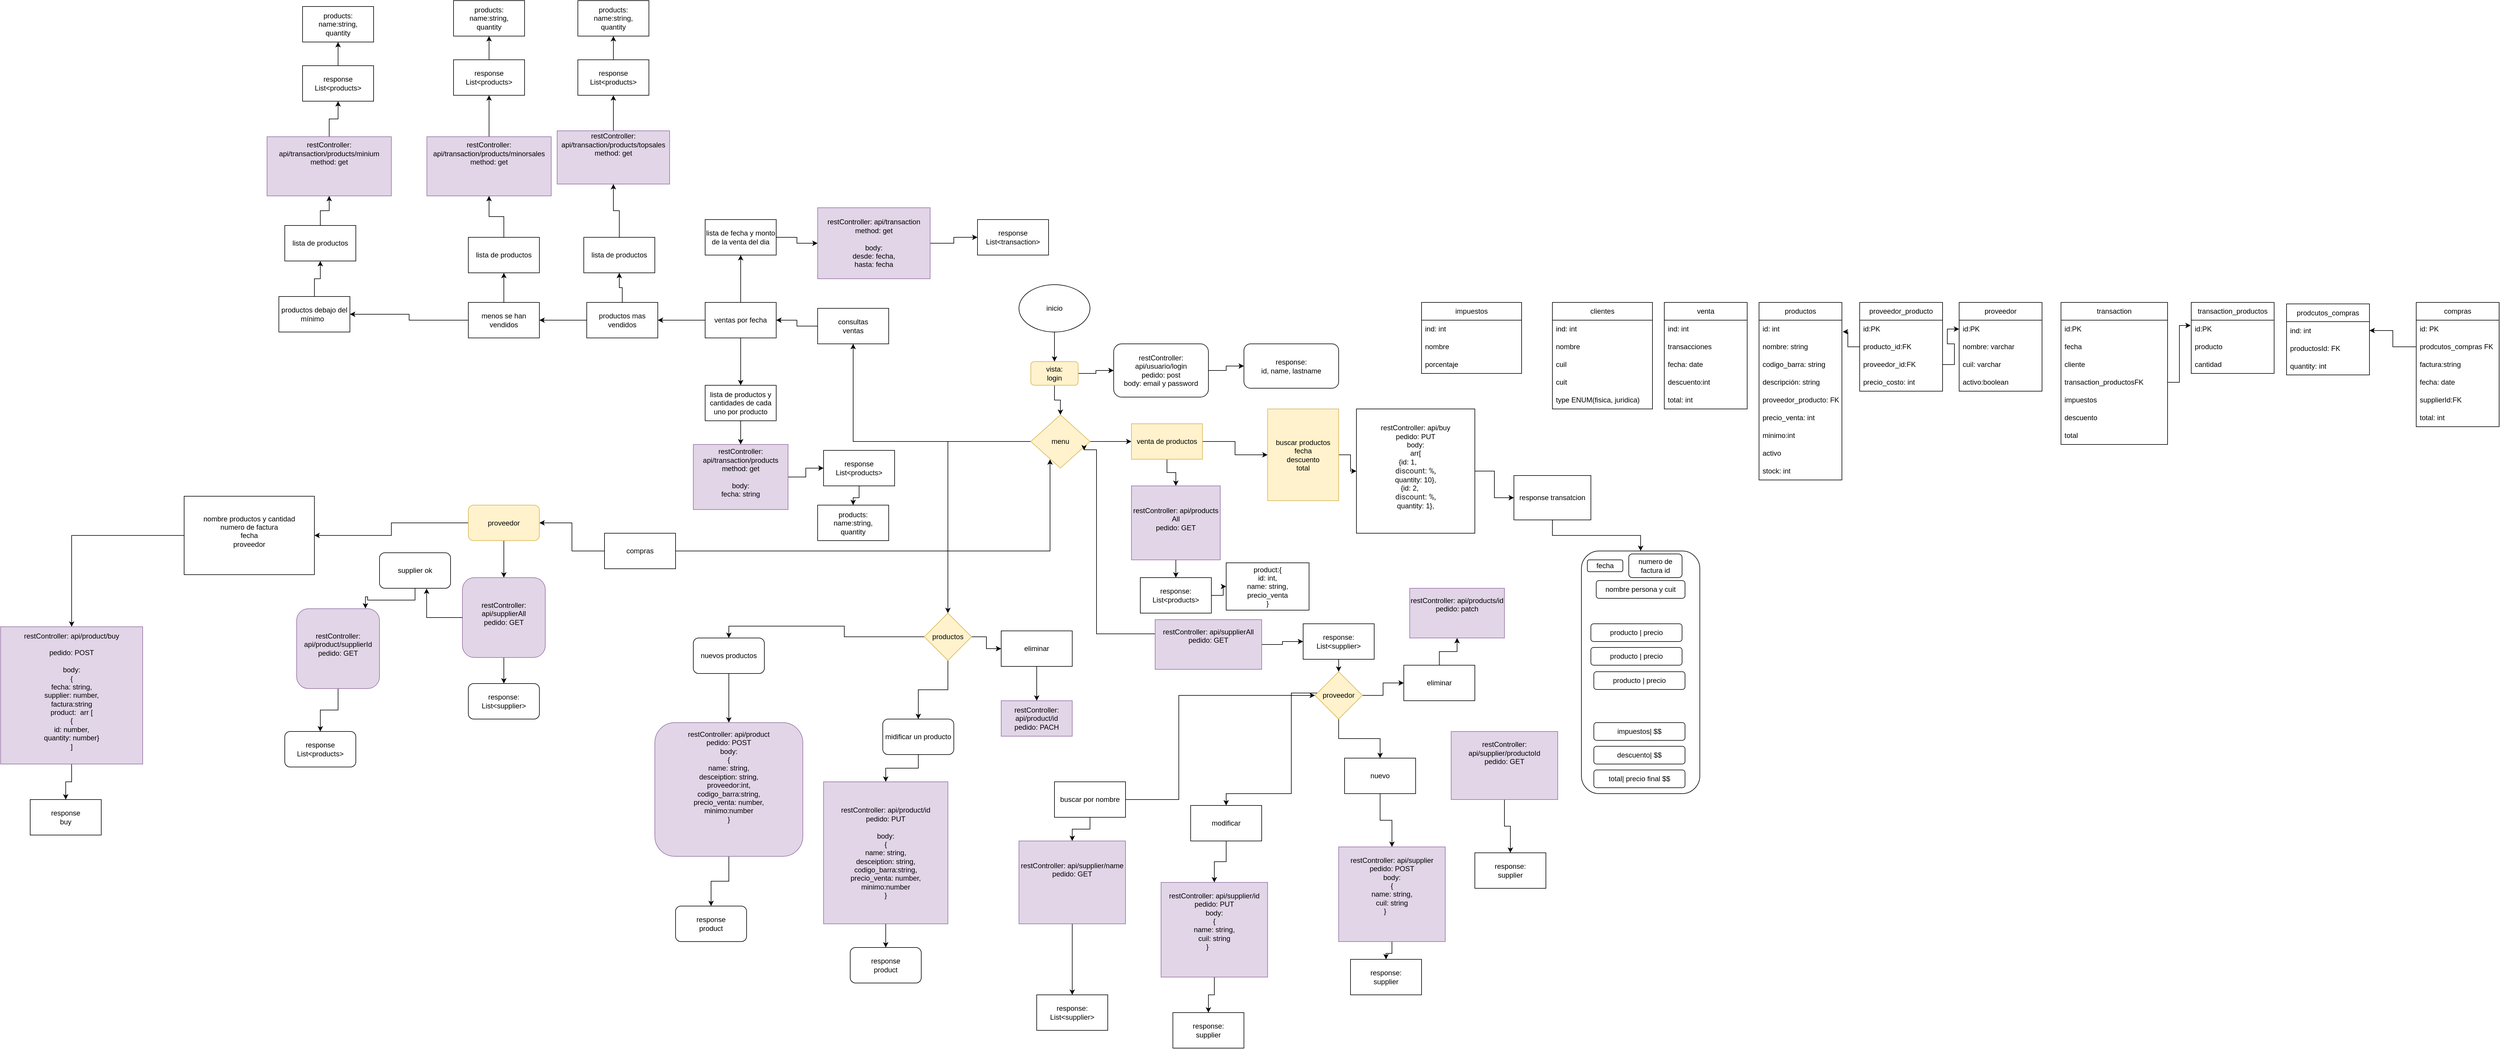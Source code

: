 <mxfile version="24.4.2" type="device">
  <diagram name="Página-1" id="rZ6r67mJLrOPYYvWsc2z">
    <mxGraphModel dx="6874" dy="3534" grid="1" gridSize="10" guides="1" tooltips="1" connect="1" arrows="1" fold="1" page="1" pageScale="1" pageWidth="827" pageHeight="1169" math="0" shadow="0">
      <root>
        <mxCell id="0" />
        <mxCell id="1" parent="0" />
        <mxCell id="ecbUbFOK_Fs8z9jZFULz-3" value="" style="edgeStyle=orthogonalEdgeStyle;rounded=0;orthogonalLoop=1;jettySize=auto;html=1;" parent="1" source="ecbUbFOK_Fs8z9jZFULz-4" target="ecbUbFOK_Fs8z9jZFULz-2" edge="1">
          <mxGeometry relative="1" as="geometry" />
        </mxCell>
        <mxCell id="ecbUbFOK_Fs8z9jZFULz-1" value="inicio" style="ellipse;whiteSpace=wrap;html=1;" parent="1" vertex="1">
          <mxGeometry x="340" y="30" width="120" height="80" as="geometry" />
        </mxCell>
        <mxCell id="ecbUbFOK_Fs8z9jZFULz-7" value="" style="edgeStyle=orthogonalEdgeStyle;rounded=0;orthogonalLoop=1;jettySize=auto;html=1;" parent="1" source="ecbUbFOK_Fs8z9jZFULz-2" target="ecbUbFOK_Fs8z9jZFULz-6" edge="1">
          <mxGeometry relative="1" as="geometry" />
        </mxCell>
        <mxCell id="ecbUbFOK_Fs8z9jZFULz-9" value="" style="edgeStyle=orthogonalEdgeStyle;rounded=0;orthogonalLoop=1;jettySize=auto;html=1;" parent="1" source="ecbUbFOK_Fs8z9jZFULz-2" target="ecbUbFOK_Fs8z9jZFULz-8" edge="1">
          <mxGeometry relative="1" as="geometry" />
        </mxCell>
        <mxCell id="ecbUbFOK_Fs8z9jZFULz-41" value="" style="edgeStyle=orthogonalEdgeStyle;rounded=0;orthogonalLoop=1;jettySize=auto;html=1;" parent="1" source="ecbUbFOK_Fs8z9jZFULz-2" target="ecbUbFOK_Fs8z9jZFULz-40" edge="1">
          <mxGeometry relative="1" as="geometry" />
        </mxCell>
        <mxCell id="ecbUbFOK_Fs8z9jZFULz-2" value="menu" style="rhombus;whiteSpace=wrap;html=1;fillColor=#fff2cc;strokeColor=#d6b656;" parent="1" vertex="1">
          <mxGeometry x="360" y="250" width="100" height="90" as="geometry" />
        </mxCell>
        <mxCell id="ecbUbFOK_Fs8z9jZFULz-5" value="" style="edgeStyle=orthogonalEdgeStyle;rounded=0;orthogonalLoop=1;jettySize=auto;html=1;" parent="1" source="ecbUbFOK_Fs8z9jZFULz-1" target="ecbUbFOK_Fs8z9jZFULz-4" edge="1">
          <mxGeometry relative="1" as="geometry">
            <mxPoint x="400" y="170" as="sourcePoint" />
            <mxPoint x="410" y="250" as="targetPoint" />
          </mxGeometry>
        </mxCell>
        <mxCell id="UunuTz7GS6xkf7UFXNVD-2" value="" style="edgeStyle=orthogonalEdgeStyle;rounded=0;orthogonalLoop=1;jettySize=auto;html=1;" edge="1" parent="1" source="ecbUbFOK_Fs8z9jZFULz-4" target="UunuTz7GS6xkf7UFXNVD-1">
          <mxGeometry relative="1" as="geometry" />
        </mxCell>
        <mxCell id="ecbUbFOK_Fs8z9jZFULz-4" value="vista:&lt;div&gt;login&lt;/div&gt;" style="rounded=1;whiteSpace=wrap;html=1;fillColor=#fff2cc;strokeColor=#d6b656;" parent="1" vertex="1">
          <mxGeometry x="360" y="160" width="80" height="40" as="geometry" />
        </mxCell>
        <mxCell id="ecbUbFOK_Fs8z9jZFULz-13" value="" style="edgeStyle=orthogonalEdgeStyle;rounded=0;orthogonalLoop=1;jettySize=auto;html=1;" parent="1" source="ecbUbFOK_Fs8z9jZFULz-6" target="ecbUbFOK_Fs8z9jZFULz-12" edge="1">
          <mxGeometry relative="1" as="geometry" />
        </mxCell>
        <mxCell id="UunuTz7GS6xkf7UFXNVD-6" value="" style="edgeStyle=orthogonalEdgeStyle;rounded=0;orthogonalLoop=1;jettySize=auto;html=1;" edge="1" parent="1" source="ecbUbFOK_Fs8z9jZFULz-6" target="UunuTz7GS6xkf7UFXNVD-5">
          <mxGeometry relative="1" as="geometry" />
        </mxCell>
        <mxCell id="ecbUbFOK_Fs8z9jZFULz-6" value="venta de productos" style="whiteSpace=wrap;html=1;fillColor=#fff2cc;strokeColor=#d6b656;" parent="1" vertex="1">
          <mxGeometry x="530" y="265" width="120" height="60" as="geometry" />
        </mxCell>
        <mxCell id="ecbUbFOK_Fs8z9jZFULz-38" value="" style="edgeStyle=orthogonalEdgeStyle;rounded=0;orthogonalLoop=1;jettySize=auto;html=1;" parent="1" source="ecbUbFOK_Fs8z9jZFULz-8" target="ecbUbFOK_Fs8z9jZFULz-37" edge="1">
          <mxGeometry relative="1" as="geometry" />
        </mxCell>
        <mxCell id="ecbUbFOK_Fs8z9jZFULz-8" value="consultas&lt;div&gt;ventas&lt;/div&gt;" style="whiteSpace=wrap;html=1;" parent="1" vertex="1">
          <mxGeometry y="70" width="120" height="60" as="geometry" />
        </mxCell>
        <mxCell id="ecbUbFOK_Fs8z9jZFULz-47" value="" style="edgeStyle=orthogonalEdgeStyle;rounded=0;orthogonalLoop=1;jettySize=auto;html=1;" parent="1" source="ecbUbFOK_Fs8z9jZFULz-53" target="ecbUbFOK_Fs8z9jZFULz-46" edge="1">
          <mxGeometry relative="1" as="geometry" />
        </mxCell>
        <mxCell id="ecbUbFOK_Fs8z9jZFULz-10" value="compras" style="whiteSpace=wrap;html=1;" parent="1" vertex="1">
          <mxGeometry x="-360" y="450" width="120" height="60" as="geometry" />
        </mxCell>
        <mxCell id="UunuTz7GS6xkf7UFXNVD-13" value="" style="edgeStyle=orthogonalEdgeStyle;rounded=0;orthogonalLoop=1;jettySize=auto;html=1;" edge="1" parent="1" source="ecbUbFOK_Fs8z9jZFULz-12" target="UunuTz7GS6xkf7UFXNVD-12">
          <mxGeometry relative="1" as="geometry" />
        </mxCell>
        <mxCell id="ecbUbFOK_Fs8z9jZFULz-12" value="buscar productos&lt;div&gt;fecha&lt;/div&gt;&lt;div&gt;descuento&lt;/div&gt;&lt;div&gt;total&lt;/div&gt;" style="whiteSpace=wrap;html=1;fillColor=#fff2cc;strokeColor=#d6b656;" parent="1" vertex="1">
          <mxGeometry x="760" y="240" width="120" height="155" as="geometry" />
        </mxCell>
        <mxCell id="ecbUbFOK_Fs8z9jZFULz-17" value="productos" style="swimlane;fontStyle=0;childLayout=stackLayout;horizontal=1;startSize=30;horizontalStack=0;resizeParent=1;resizeParentMax=0;resizeLast=0;collapsible=1;marginBottom=0;whiteSpace=wrap;html=1;" parent="1" vertex="1">
          <mxGeometry x="1590" y="60" width="140" height="300" as="geometry" />
        </mxCell>
        <mxCell id="ecbUbFOK_Fs8z9jZFULz-19" value="id: int" style="text;strokeColor=none;fillColor=none;align=left;verticalAlign=middle;spacingLeft=4;spacingRight=4;overflow=hidden;points=[[0,0.5],[1,0.5]];portConstraint=eastwest;rotatable=0;whiteSpace=wrap;html=1;" parent="ecbUbFOK_Fs8z9jZFULz-17" vertex="1">
          <mxGeometry y="30" width="140" height="30" as="geometry" />
        </mxCell>
        <mxCell id="ecbUbFOK_Fs8z9jZFULz-18" value="nombre: string" style="text;strokeColor=none;fillColor=none;align=left;verticalAlign=middle;spacingLeft=4;spacingRight=4;overflow=hidden;points=[[0,0.5],[1,0.5]];portConstraint=eastwest;rotatable=0;whiteSpace=wrap;html=1;" parent="ecbUbFOK_Fs8z9jZFULz-17" vertex="1">
          <mxGeometry y="60" width="140" height="30" as="geometry" />
        </mxCell>
        <mxCell id="ecbUbFOK_Fs8z9jZFULz-68" value="codigo_barra: string" style="text;strokeColor=none;fillColor=none;align=left;verticalAlign=middle;spacingLeft=4;spacingRight=4;overflow=hidden;points=[[0,0.5],[1,0.5]];portConstraint=eastwest;rotatable=0;whiteSpace=wrap;html=1;" parent="ecbUbFOK_Fs8z9jZFULz-17" vertex="1">
          <mxGeometry y="90" width="140" height="30" as="geometry" />
        </mxCell>
        <mxCell id="ecbUbFOK_Fs8z9jZFULz-20" value="descripción: string" style="text;strokeColor=none;fillColor=none;align=left;verticalAlign=middle;spacingLeft=4;spacingRight=4;overflow=hidden;points=[[0,0.5],[1,0.5]];portConstraint=eastwest;rotatable=0;whiteSpace=wrap;html=1;" parent="ecbUbFOK_Fs8z9jZFULz-17" vertex="1">
          <mxGeometry y="120" width="140" height="30" as="geometry" />
        </mxCell>
        <mxCell id="UunuTz7GS6xkf7UFXNVD-27" value="&lt;span style=&quot;text-align: center;&quot;&gt;proveedor_producto&lt;/span&gt;: FK" style="text;strokeColor=none;fillColor=none;align=left;verticalAlign=middle;spacingLeft=4;spacingRight=4;overflow=hidden;points=[[0,0.5],[1,0.5]];portConstraint=eastwest;rotatable=0;whiteSpace=wrap;html=1;" vertex="1" parent="ecbUbFOK_Fs8z9jZFULz-17">
          <mxGeometry y="150" width="140" height="30" as="geometry" />
        </mxCell>
        <mxCell id="ecbUbFOK_Fs8z9jZFULz-22" value="precio_venta: int" style="text;strokeColor=none;fillColor=none;align=left;verticalAlign=middle;spacingLeft=4;spacingRight=4;overflow=hidden;points=[[0,0.5],[1,0.5]];portConstraint=eastwest;rotatable=0;whiteSpace=wrap;html=1;" parent="ecbUbFOK_Fs8z9jZFULz-17" vertex="1">
          <mxGeometry y="180" width="140" height="30" as="geometry" />
        </mxCell>
        <mxCell id="ecbUbFOK_Fs8z9jZFULz-81" value="minimo:int" style="text;strokeColor=none;fillColor=none;align=left;verticalAlign=middle;spacingLeft=4;spacingRight=4;overflow=hidden;points=[[0,0.5],[1,0.5]];portConstraint=eastwest;rotatable=0;whiteSpace=wrap;html=1;" parent="ecbUbFOK_Fs8z9jZFULz-17" vertex="1">
          <mxGeometry y="210" width="140" height="30" as="geometry" />
        </mxCell>
        <mxCell id="ecbUbFOK_Fs8z9jZFULz-67" value="activo" style="text;strokeColor=none;fillColor=none;align=left;verticalAlign=middle;spacingLeft=4;spacingRight=4;overflow=hidden;points=[[0,0.5],[1,0.5]];portConstraint=eastwest;rotatable=0;whiteSpace=wrap;html=1;" parent="ecbUbFOK_Fs8z9jZFULz-17" vertex="1">
          <mxGeometry y="240" width="140" height="30" as="geometry" />
        </mxCell>
        <mxCell id="ecbUbFOK_Fs8z9jZFULz-23" value="stock: int" style="text;strokeColor=none;fillColor=none;align=left;verticalAlign=middle;spacingLeft=4;spacingRight=4;overflow=hidden;points=[[0,0.5],[1,0.5]];portConstraint=eastwest;rotatable=0;whiteSpace=wrap;html=1;" parent="ecbUbFOK_Fs8z9jZFULz-17" vertex="1">
          <mxGeometry y="270" width="140" height="30" as="geometry" />
        </mxCell>
        <mxCell id="UunuTz7GS6xkf7UFXNVD-105" value="" style="edgeStyle=orthogonalEdgeStyle;rounded=0;orthogonalLoop=1;jettySize=auto;html=1;" edge="1" parent="1" source="ecbUbFOK_Fs8z9jZFULz-24" target="UunuTz7GS6xkf7UFXNVD-104">
          <mxGeometry relative="1" as="geometry" />
        </mxCell>
        <mxCell id="ecbUbFOK_Fs8z9jZFULz-24" value="nuevos productos" style="rounded=1;whiteSpace=wrap;html=1;" parent="1" vertex="1">
          <mxGeometry x="-210" y="627" width="120" height="60" as="geometry" />
        </mxCell>
        <mxCell id="ecbUbFOK_Fs8z9jZFULz-26" value="venta" style="swimlane;fontStyle=0;childLayout=stackLayout;horizontal=1;startSize=30;horizontalStack=0;resizeParent=1;resizeParentMax=0;resizeLast=0;collapsible=1;marginBottom=0;whiteSpace=wrap;html=1;" parent="1" vertex="1">
          <mxGeometry x="1430" y="60" width="140" height="180" as="geometry" />
        </mxCell>
        <mxCell id="ecbUbFOK_Fs8z9jZFULz-27" value="ind: int" style="text;strokeColor=none;fillColor=none;align=left;verticalAlign=middle;spacingLeft=4;spacingRight=4;overflow=hidden;points=[[0,0.5],[1,0.5]];portConstraint=eastwest;rotatable=0;whiteSpace=wrap;html=1;" parent="ecbUbFOK_Fs8z9jZFULz-26" vertex="1">
          <mxGeometry y="30" width="140" height="30" as="geometry" />
        </mxCell>
        <mxCell id="ecbUbFOK_Fs8z9jZFULz-28" value="&lt;span style=&quot;text-align: center;&quot;&gt;transacciones&lt;/span&gt;" style="text;strokeColor=none;fillColor=none;align=left;verticalAlign=middle;spacingLeft=4;spacingRight=4;overflow=hidden;points=[[0,0.5],[1,0.5]];portConstraint=eastwest;rotatable=0;whiteSpace=wrap;html=1;" parent="ecbUbFOK_Fs8z9jZFULz-26" vertex="1">
          <mxGeometry y="60" width="140" height="30" as="geometry" />
        </mxCell>
        <mxCell id="ecbUbFOK_Fs8z9jZFULz-29" value="fecha: date" style="text;strokeColor=none;fillColor=none;align=left;verticalAlign=middle;spacingLeft=4;spacingRight=4;overflow=hidden;points=[[0,0.5],[1,0.5]];portConstraint=eastwest;rotatable=0;whiteSpace=wrap;html=1;" parent="ecbUbFOK_Fs8z9jZFULz-26" vertex="1">
          <mxGeometry y="90" width="140" height="30" as="geometry" />
        </mxCell>
        <mxCell id="ecbUbFOK_Fs8z9jZFULz-36" value="descuento:int" style="text;strokeColor=none;fillColor=none;align=left;verticalAlign=middle;spacingLeft=4;spacingRight=4;overflow=hidden;points=[[0,0.5],[1,0.5]];portConstraint=eastwest;rotatable=0;whiteSpace=wrap;html=1;" parent="ecbUbFOK_Fs8z9jZFULz-26" vertex="1">
          <mxGeometry y="120" width="140" height="30" as="geometry" />
        </mxCell>
        <mxCell id="ecbUbFOK_Fs8z9jZFULz-35" value="total: int" style="text;strokeColor=none;fillColor=none;align=left;verticalAlign=middle;spacingLeft=4;spacingRight=4;overflow=hidden;points=[[0,0.5],[1,0.5]];portConstraint=eastwest;rotatable=0;whiteSpace=wrap;html=1;" parent="ecbUbFOK_Fs8z9jZFULz-26" vertex="1">
          <mxGeometry y="150" width="140" height="30" as="geometry" />
        </mxCell>
        <mxCell id="ecbUbFOK_Fs8z9jZFULz-70" value="" style="edgeStyle=orthogonalEdgeStyle;rounded=0;orthogonalLoop=1;jettySize=auto;html=1;" parent="1" source="ecbUbFOK_Fs8z9jZFULz-37" target="ecbUbFOK_Fs8z9jZFULz-69" edge="1">
          <mxGeometry relative="1" as="geometry" />
        </mxCell>
        <mxCell id="ecbUbFOK_Fs8z9jZFULz-74" value="" style="edgeStyle=orthogonalEdgeStyle;rounded=0;orthogonalLoop=1;jettySize=auto;html=1;" parent="1" source="ecbUbFOK_Fs8z9jZFULz-37" target="ecbUbFOK_Fs8z9jZFULz-73" edge="1">
          <mxGeometry relative="1" as="geometry" />
        </mxCell>
        <mxCell id="ecbUbFOK_Fs8z9jZFULz-76" value="" style="edgeStyle=orthogonalEdgeStyle;rounded=0;orthogonalLoop=1;jettySize=auto;html=1;" parent="1" source="ecbUbFOK_Fs8z9jZFULz-37" target="ecbUbFOK_Fs8z9jZFULz-75" edge="1">
          <mxGeometry relative="1" as="geometry" />
        </mxCell>
        <mxCell id="ecbUbFOK_Fs8z9jZFULz-37" value="ventas por fecha" style="whiteSpace=wrap;html=1;" parent="1" vertex="1">
          <mxGeometry x="-190" y="60" width="120" height="60" as="geometry" />
        </mxCell>
        <mxCell id="UunuTz7GS6xkf7UFXNVD-114" value="" style="edgeStyle=orthogonalEdgeStyle;rounded=0;orthogonalLoop=1;jettySize=auto;html=1;" edge="1" parent="1" source="ecbUbFOK_Fs8z9jZFULz-39" target="UunuTz7GS6xkf7UFXNVD-113">
          <mxGeometry relative="1" as="geometry" />
        </mxCell>
        <mxCell id="ecbUbFOK_Fs8z9jZFULz-39" value="midificar un producto" style="rounded=1;whiteSpace=wrap;html=1;" parent="1" vertex="1">
          <mxGeometry x="110" y="764" width="120" height="60" as="geometry" />
        </mxCell>
        <mxCell id="ecbUbFOK_Fs8z9jZFULz-44" style="edgeStyle=orthogonalEdgeStyle;rounded=0;orthogonalLoop=1;jettySize=auto;html=1;entryX=0.5;entryY=0;entryDx=0;entryDy=0;" parent="1" source="ecbUbFOK_Fs8z9jZFULz-40" target="ecbUbFOK_Fs8z9jZFULz-39" edge="1">
          <mxGeometry relative="1" as="geometry" />
        </mxCell>
        <mxCell id="UunuTz7GS6xkf7UFXNVD-103" style="edgeStyle=orthogonalEdgeStyle;rounded=0;orthogonalLoop=1;jettySize=auto;html=1;entryX=0.5;entryY=0;entryDx=0;entryDy=0;" edge="1" parent="1" source="ecbUbFOK_Fs8z9jZFULz-40" target="ecbUbFOK_Fs8z9jZFULz-24">
          <mxGeometry relative="1" as="geometry" />
        </mxCell>
        <mxCell id="UunuTz7GS6xkf7UFXNVD-110" value="" style="edgeStyle=orthogonalEdgeStyle;rounded=0;orthogonalLoop=1;jettySize=auto;html=1;" edge="1" parent="1" source="ecbUbFOK_Fs8z9jZFULz-40" target="UunuTz7GS6xkf7UFXNVD-109">
          <mxGeometry relative="1" as="geometry" />
        </mxCell>
        <mxCell id="ecbUbFOK_Fs8z9jZFULz-40" value="productos" style="rhombus;whiteSpace=wrap;html=1;fillColor=#fff2cc;strokeColor=#d6b656;" parent="1" vertex="1">
          <mxGeometry x="180" y="585" width="80" height="80" as="geometry" />
        </mxCell>
        <mxCell id="ecbUbFOK_Fs8z9jZFULz-45" style="edgeStyle=orthogonalEdgeStyle;rounded=0;orthogonalLoop=1;jettySize=auto;html=1;entryX=0.325;entryY=0.835;entryDx=0;entryDy=0;entryPerimeter=0;" parent="1" source="ecbUbFOK_Fs8z9jZFULz-10" target="ecbUbFOK_Fs8z9jZFULz-2" edge="1">
          <mxGeometry relative="1" as="geometry" />
        </mxCell>
        <mxCell id="UunuTz7GS6xkf7UFXNVD-143" value="" style="edgeStyle=orthogonalEdgeStyle;rounded=0;orthogonalLoop=1;jettySize=auto;html=1;" edge="1" parent="1" source="ecbUbFOK_Fs8z9jZFULz-46" target="UunuTz7GS6xkf7UFXNVD-142">
          <mxGeometry relative="1" as="geometry" />
        </mxCell>
        <mxCell id="ecbUbFOK_Fs8z9jZFULz-46" value="&lt;div&gt;nombre productos y cantidad&lt;/div&gt;&lt;div&gt;numero de factura&lt;/div&gt;&lt;div&gt;fecha&lt;/div&gt;&lt;div&gt;proveedor&lt;/div&gt;&lt;div&gt;&lt;br&gt;&lt;/div&gt;" style="whiteSpace=wrap;html=1;" parent="1" vertex="1">
          <mxGeometry x="-1070" y="387.5" width="220" height="132.5" as="geometry" />
        </mxCell>
        <mxCell id="ecbUbFOK_Fs8z9jZFULz-49" value="proveedor" style="swimlane;fontStyle=0;childLayout=stackLayout;horizontal=1;startSize=30;horizontalStack=0;resizeParent=1;resizeParentMax=0;resizeLast=0;collapsible=1;marginBottom=0;whiteSpace=wrap;html=1;" parent="1" vertex="1">
          <mxGeometry x="1928" y="60" width="140" height="150" as="geometry" />
        </mxCell>
        <mxCell id="ecbUbFOK_Fs8z9jZFULz-55" value="id:PK" style="text;strokeColor=none;fillColor=none;align=left;verticalAlign=middle;spacingLeft=4;spacingRight=4;overflow=hidden;points=[[0,0.5],[1,0.5]];portConstraint=eastwest;rotatable=0;whiteSpace=wrap;html=1;" parent="ecbUbFOK_Fs8z9jZFULz-49" vertex="1">
          <mxGeometry y="30" width="140" height="30" as="geometry" />
        </mxCell>
        <mxCell id="ecbUbFOK_Fs8z9jZFULz-50" value="nombre: varchar" style="text;strokeColor=none;fillColor=none;align=left;verticalAlign=middle;spacingLeft=4;spacingRight=4;overflow=hidden;points=[[0,0.5],[1,0.5]];portConstraint=eastwest;rotatable=0;whiteSpace=wrap;html=1;" parent="ecbUbFOK_Fs8z9jZFULz-49" vertex="1">
          <mxGeometry y="60" width="140" height="30" as="geometry" />
        </mxCell>
        <mxCell id="UunuTz7GS6xkf7UFXNVD-61" value="cuil: varchar" style="text;strokeColor=none;fillColor=none;align=left;verticalAlign=middle;spacingLeft=4;spacingRight=4;overflow=hidden;points=[[0,0.5],[1,0.5]];portConstraint=eastwest;rotatable=0;whiteSpace=wrap;html=1;" vertex="1" parent="ecbUbFOK_Fs8z9jZFULz-49">
          <mxGeometry y="90" width="140" height="30" as="geometry" />
        </mxCell>
        <mxCell id="ecbUbFOK_Fs8z9jZFULz-66" value="activo:boolean" style="text;strokeColor=none;fillColor=none;align=left;verticalAlign=middle;spacingLeft=4;spacingRight=4;overflow=hidden;points=[[0,0.5],[1,0.5]];portConstraint=eastwest;rotatable=0;whiteSpace=wrap;html=1;" parent="ecbUbFOK_Fs8z9jZFULz-49" vertex="1">
          <mxGeometry y="120" width="140" height="30" as="geometry" />
        </mxCell>
        <mxCell id="ecbUbFOK_Fs8z9jZFULz-54" value="" style="edgeStyle=orthogonalEdgeStyle;rounded=0;orthogonalLoop=1;jettySize=auto;html=1;" parent="1" source="ecbUbFOK_Fs8z9jZFULz-10" target="ecbUbFOK_Fs8z9jZFULz-53" edge="1">
          <mxGeometry relative="1" as="geometry">
            <mxPoint x="230" y="390" as="sourcePoint" />
            <mxPoint x="-10" y="415" as="targetPoint" />
          </mxGeometry>
        </mxCell>
        <mxCell id="UunuTz7GS6xkf7UFXNVD-120" value="" style="edgeStyle=orthogonalEdgeStyle;rounded=0;orthogonalLoop=1;jettySize=auto;html=1;" edge="1" parent="1" source="ecbUbFOK_Fs8z9jZFULz-53" target="UunuTz7GS6xkf7UFXNVD-119">
          <mxGeometry relative="1" as="geometry" />
        </mxCell>
        <mxCell id="ecbUbFOK_Fs8z9jZFULz-53" value="proveedor" style="rounded=1;whiteSpace=wrap;html=1;fillColor=#fff2cc;strokeColor=#d6b656;" parent="1" vertex="1">
          <mxGeometry x="-590" y="402.5" width="120" height="60" as="geometry" />
        </mxCell>
        <mxCell id="ecbUbFOK_Fs8z9jZFULz-61" value="" style="edgeStyle=orthogonalEdgeStyle;rounded=0;orthogonalLoop=1;jettySize=auto;html=1;" parent="1" source="ecbUbFOK_Fs8z9jZFULz-58" target="ecbUbFOK_Fs8z9jZFULz-60" edge="1">
          <mxGeometry relative="1" as="geometry" />
        </mxCell>
        <mxCell id="ecbUbFOK_Fs8z9jZFULz-63" value="" style="edgeStyle=orthogonalEdgeStyle;rounded=0;orthogonalLoop=1;jettySize=auto;html=1;" parent="1" source="ecbUbFOK_Fs8z9jZFULz-58" target="ecbUbFOK_Fs8z9jZFULz-62" edge="1">
          <mxGeometry relative="1" as="geometry">
            <Array as="points">
              <mxPoint x="800" y="720" />
              <mxPoint x="800" y="890" />
            </Array>
          </mxGeometry>
        </mxCell>
        <mxCell id="ecbUbFOK_Fs8z9jZFULz-65" value="" style="edgeStyle=orthogonalEdgeStyle;rounded=0;orthogonalLoop=1;jettySize=auto;html=1;" parent="1" source="ecbUbFOK_Fs8z9jZFULz-58" target="ecbUbFOK_Fs8z9jZFULz-64" edge="1">
          <mxGeometry relative="1" as="geometry" />
        </mxCell>
        <mxCell id="ecbUbFOK_Fs8z9jZFULz-58" value="proveedor" style="rhombus;whiteSpace=wrap;html=1;fillColor=#fff2cc;strokeColor=#d6b656;" parent="1" vertex="1">
          <mxGeometry x="840" y="684" width="80" height="80" as="geometry" />
        </mxCell>
        <mxCell id="UunuTz7GS6xkf7UFXNVD-42" value="" style="edgeStyle=orthogonalEdgeStyle;rounded=0;orthogonalLoop=1;jettySize=auto;html=1;" edge="1" parent="1" source="ecbUbFOK_Fs8z9jZFULz-60" target="UunuTz7GS6xkf7UFXNVD-41">
          <mxGeometry relative="1" as="geometry" />
        </mxCell>
        <mxCell id="ecbUbFOK_Fs8z9jZFULz-60" value="nuevo" style="whiteSpace=wrap;html=1;" parent="1" vertex="1">
          <mxGeometry x="890" y="830" width="120" height="60" as="geometry" />
        </mxCell>
        <mxCell id="UunuTz7GS6xkf7UFXNVD-92" value="" style="edgeStyle=orthogonalEdgeStyle;rounded=0;orthogonalLoop=1;jettySize=auto;html=1;" edge="1" parent="1" source="ecbUbFOK_Fs8z9jZFULz-62" target="UunuTz7GS6xkf7UFXNVD-91">
          <mxGeometry relative="1" as="geometry" />
        </mxCell>
        <mxCell id="ecbUbFOK_Fs8z9jZFULz-62" value="modificar" style="whiteSpace=wrap;html=1;" parent="1" vertex="1">
          <mxGeometry x="630" y="910" width="120" height="60" as="geometry" />
        </mxCell>
        <mxCell id="UunuTz7GS6xkf7UFXNVD-34" value="" style="edgeStyle=orthogonalEdgeStyle;rounded=0;orthogonalLoop=1;jettySize=auto;html=1;" edge="1" parent="1" source="ecbUbFOK_Fs8z9jZFULz-64" target="UunuTz7GS6xkf7UFXNVD-33">
          <mxGeometry relative="1" as="geometry" />
        </mxCell>
        <mxCell id="ecbUbFOK_Fs8z9jZFULz-64" value="eliminar" style="whiteSpace=wrap;html=1;" parent="1" vertex="1">
          <mxGeometry x="990" y="673" width="120" height="60" as="geometry" />
        </mxCell>
        <mxCell id="ecbUbFOK_Fs8z9jZFULz-72" value="" style="edgeStyle=orthogonalEdgeStyle;rounded=0;orthogonalLoop=1;jettySize=auto;html=1;" parent="1" source="ecbUbFOK_Fs8z9jZFULz-69" target="ecbUbFOK_Fs8z9jZFULz-71" edge="1">
          <mxGeometry relative="1" as="geometry" />
        </mxCell>
        <mxCell id="ecbUbFOK_Fs8z9jZFULz-78" value="" style="edgeStyle=orthogonalEdgeStyle;rounded=0;orthogonalLoop=1;jettySize=auto;html=1;" parent="1" source="ecbUbFOK_Fs8z9jZFULz-69" target="ecbUbFOK_Fs8z9jZFULz-77" edge="1">
          <mxGeometry relative="1" as="geometry" />
        </mxCell>
        <mxCell id="ecbUbFOK_Fs8z9jZFULz-69" value="productos mas vendidos" style="whiteSpace=wrap;html=1;" parent="1" vertex="1">
          <mxGeometry x="-390" y="60" width="120" height="60" as="geometry" />
        </mxCell>
        <mxCell id="ecbUbFOK_Fs8z9jZFULz-80" value="" style="edgeStyle=orthogonalEdgeStyle;rounded=0;orthogonalLoop=1;jettySize=auto;html=1;" parent="1" source="ecbUbFOK_Fs8z9jZFULz-71" target="ecbUbFOK_Fs8z9jZFULz-79" edge="1">
          <mxGeometry relative="1" as="geometry" />
        </mxCell>
        <mxCell id="ecbUbFOK_Fs8z9jZFULz-83" value="" style="edgeStyle=orthogonalEdgeStyle;rounded=0;orthogonalLoop=1;jettySize=auto;html=1;" parent="1" source="ecbUbFOK_Fs8z9jZFULz-71" target="ecbUbFOK_Fs8z9jZFULz-82" edge="1">
          <mxGeometry relative="1" as="geometry" />
        </mxCell>
        <mxCell id="ecbUbFOK_Fs8z9jZFULz-71" value="menos se han vendidos" style="whiteSpace=wrap;html=1;" parent="1" vertex="1">
          <mxGeometry x="-590" y="60" width="120" height="60" as="geometry" />
        </mxCell>
        <mxCell id="UunuTz7GS6xkf7UFXNVD-152" value="" style="edgeStyle=orthogonalEdgeStyle;rounded=0;orthogonalLoop=1;jettySize=auto;html=1;" edge="1" parent="1" source="ecbUbFOK_Fs8z9jZFULz-73" target="UunuTz7GS6xkf7UFXNVD-151">
          <mxGeometry relative="1" as="geometry" />
        </mxCell>
        <mxCell id="ecbUbFOK_Fs8z9jZFULz-73" value="lista de productos y cantidades de cada uno por producto" style="whiteSpace=wrap;html=1;" parent="1" vertex="1">
          <mxGeometry x="-190" y="200" width="120" height="60" as="geometry" />
        </mxCell>
        <mxCell id="UunuTz7GS6xkf7UFXNVD-148" value="" style="edgeStyle=orthogonalEdgeStyle;rounded=0;orthogonalLoop=1;jettySize=auto;html=1;" edge="1" parent="1" source="ecbUbFOK_Fs8z9jZFULz-75" target="UunuTz7GS6xkf7UFXNVD-147">
          <mxGeometry relative="1" as="geometry" />
        </mxCell>
        <mxCell id="ecbUbFOK_Fs8z9jZFULz-75" value="lista de fecha y monto de la venta del dia" style="whiteSpace=wrap;html=1;" parent="1" vertex="1">
          <mxGeometry x="-190" y="-80" width="120" height="60" as="geometry" />
        </mxCell>
        <mxCell id="UunuTz7GS6xkf7UFXNVD-158" value="" style="edgeStyle=orthogonalEdgeStyle;rounded=0;orthogonalLoop=1;jettySize=auto;html=1;" edge="1" parent="1" source="ecbUbFOK_Fs8z9jZFULz-77" target="UunuTz7GS6xkf7UFXNVD-157">
          <mxGeometry relative="1" as="geometry" />
        </mxCell>
        <mxCell id="ecbUbFOK_Fs8z9jZFULz-77" value="lista de productos" style="whiteSpace=wrap;html=1;" parent="1" vertex="1">
          <mxGeometry x="-395" y="-50" width="120" height="60" as="geometry" />
        </mxCell>
        <mxCell id="UunuTz7GS6xkf7UFXNVD-164" value="" style="edgeStyle=orthogonalEdgeStyle;rounded=0;orthogonalLoop=1;jettySize=auto;html=1;" edge="1" parent="1" source="ecbUbFOK_Fs8z9jZFULz-79" target="UunuTz7GS6xkf7UFXNVD-163">
          <mxGeometry relative="1" as="geometry" />
        </mxCell>
        <mxCell id="ecbUbFOK_Fs8z9jZFULz-79" value="lista de productos" style="whiteSpace=wrap;html=1;" parent="1" vertex="1">
          <mxGeometry x="-590" y="-50" width="120" height="60" as="geometry" />
        </mxCell>
        <mxCell id="ecbUbFOK_Fs8z9jZFULz-85" value="" style="edgeStyle=orthogonalEdgeStyle;rounded=0;orthogonalLoop=1;jettySize=auto;html=1;" parent="1" source="ecbUbFOK_Fs8z9jZFULz-82" target="ecbUbFOK_Fs8z9jZFULz-84" edge="1">
          <mxGeometry relative="1" as="geometry" />
        </mxCell>
        <mxCell id="ecbUbFOK_Fs8z9jZFULz-82" value="productos debajo del mínimo&amp;nbsp;&amp;nbsp;" style="whiteSpace=wrap;html=1;" parent="1" vertex="1">
          <mxGeometry x="-910" y="50" width="120" height="60" as="geometry" />
        </mxCell>
        <mxCell id="UunuTz7GS6xkf7UFXNVD-170" value="" style="edgeStyle=orthogonalEdgeStyle;rounded=0;orthogonalLoop=1;jettySize=auto;html=1;" edge="1" parent="1" source="ecbUbFOK_Fs8z9jZFULz-84" target="UunuTz7GS6xkf7UFXNVD-169">
          <mxGeometry relative="1" as="geometry" />
        </mxCell>
        <mxCell id="ecbUbFOK_Fs8z9jZFULz-84" value="lista de productos" style="whiteSpace=wrap;html=1;" parent="1" vertex="1">
          <mxGeometry x="-900" y="-70" width="120" height="60" as="geometry" />
        </mxCell>
        <mxCell id="UunuTz7GS6xkf7UFXNVD-4" value="" style="edgeStyle=orthogonalEdgeStyle;rounded=0;orthogonalLoop=1;jettySize=auto;html=1;" edge="1" parent="1" source="UunuTz7GS6xkf7UFXNVD-1" target="UunuTz7GS6xkf7UFXNVD-3">
          <mxGeometry relative="1" as="geometry" />
        </mxCell>
        <mxCell id="UunuTz7GS6xkf7UFXNVD-1" value="restController: api/usuario/login&lt;div&gt;pedido: post&lt;/div&gt;&lt;div&gt;body: email y password&lt;/div&gt;" style="whiteSpace=wrap;html=1;rounded=1;" vertex="1" parent="1">
          <mxGeometry x="500" y="130" width="160" height="90" as="geometry" />
        </mxCell>
        <mxCell id="UunuTz7GS6xkf7UFXNVD-3" value="response:&lt;div&gt;id, name, lastname&lt;/div&gt;" style="whiteSpace=wrap;html=1;rounded=1;" vertex="1" parent="1">
          <mxGeometry x="720" y="130" width="160" height="75" as="geometry" />
        </mxCell>
        <mxCell id="UunuTz7GS6xkf7UFXNVD-11" value="" style="edgeStyle=orthogonalEdgeStyle;rounded=0;orthogonalLoop=1;jettySize=auto;html=1;" edge="1" parent="1" source="UunuTz7GS6xkf7UFXNVD-5" target="UunuTz7GS6xkf7UFXNVD-10">
          <mxGeometry relative="1" as="geometry" />
        </mxCell>
        <mxCell id="UunuTz7GS6xkf7UFXNVD-5" value="restController: api/products All&lt;div&gt;pedido: GET&lt;/div&gt;&lt;div&gt;&lt;br&gt;&lt;/div&gt;" style="whiteSpace=wrap;html=1;fillColor=#e1d5e7;strokeColor=#9673a6;" vertex="1" parent="1">
          <mxGeometry x="530" y="370" width="150" height="125" as="geometry" />
        </mxCell>
        <mxCell id="UunuTz7GS6xkf7UFXNVD-29" value="" style="edgeStyle=orthogonalEdgeStyle;rounded=0;orthogonalLoop=1;jettySize=auto;html=1;" edge="1" parent="1" source="UunuTz7GS6xkf7UFXNVD-10" target="UunuTz7GS6xkf7UFXNVD-28">
          <mxGeometry relative="1" as="geometry" />
        </mxCell>
        <mxCell id="UunuTz7GS6xkf7UFXNVD-10" value="response:&lt;div&gt;List&amp;lt;products&amp;gt;&lt;/div&gt;" style="whiteSpace=wrap;html=1;" vertex="1" parent="1">
          <mxGeometry x="545" y="525" width="120" height="60" as="geometry" />
        </mxCell>
        <mxCell id="UunuTz7GS6xkf7UFXNVD-15" value="" style="edgeStyle=orthogonalEdgeStyle;rounded=0;orthogonalLoop=1;jettySize=auto;html=1;" edge="1" parent="1" source="UunuTz7GS6xkf7UFXNVD-12" target="UunuTz7GS6xkf7UFXNVD-14">
          <mxGeometry relative="1" as="geometry" />
        </mxCell>
        <mxCell id="UunuTz7GS6xkf7UFXNVD-12" value="restController: api/buy&lt;div&gt;pedido: PUT&lt;/div&gt;&lt;div&gt;body:&lt;/div&gt;&lt;div&gt;arr[&lt;/div&gt;&lt;div&gt;{&lt;span style=&quot;background-color: initial;&quot;&gt;id: 1,&amp;nbsp;&lt;/span&gt;&lt;span style=&quot;background-color: initial;&quot;&gt;&amp;nbsp; &amp;nbsp; &amp;nbsp; &amp;nbsp;&lt;/span&gt;&lt;/div&gt;&lt;div&gt;&lt;span style=&quot;background-color: rgb(255, 255, 255); color: rgb(32, 33, 36); font-family: Roboto, arial, sans-serif; font-size: 13px; text-align: left; white-space-collapse: preserve;&quot;&gt;discount: %,&lt;/span&gt;&lt;/div&gt;&lt;div&gt;&lt;span style=&quot;background-color: initial;&quot;&gt;quantity: 10},&lt;/span&gt;&lt;br&gt;&lt;/div&gt;&lt;div&gt;&lt;div&gt;{&lt;span style=&quot;background-color: initial;&quot;&gt;id: 2,&lt;/span&gt;&lt;span style=&quot;background-color: initial;&quot;&gt;&amp;nbsp; &amp;nbsp; &amp;nbsp;&amp;nbsp;&lt;/span&gt;&lt;/div&gt;&lt;div&gt;&lt;span style=&quot;background-color: rgb(255, 255, 255); color: rgb(32, 33, 36); font-family: Roboto, arial, sans-serif; font-size: 13px; text-align: left; white-space-collapse: preserve;&quot;&gt;discount: %,&lt;/span&gt;&lt;/div&gt;&lt;div&gt;&lt;span style=&quot;background-color: initial;&quot;&gt;quantity: 1},&lt;/span&gt;&lt;/div&gt;&lt;/div&gt;&lt;div&gt;&lt;br&gt;&lt;/div&gt;" style="whiteSpace=wrap;html=1;" vertex="1" parent="1">
          <mxGeometry x="910" y="240" width="200" height="210" as="geometry" />
        </mxCell>
        <mxCell id="UunuTz7GS6xkf7UFXNVD-26" style="edgeStyle=orthogonalEdgeStyle;rounded=0;orthogonalLoop=1;jettySize=auto;html=1;" edge="1" parent="1" source="UunuTz7GS6xkf7UFXNVD-14" target="UunuTz7GS6xkf7UFXNVD-16">
          <mxGeometry relative="1" as="geometry" />
        </mxCell>
        <mxCell id="UunuTz7GS6xkf7UFXNVD-14" value="response transatcion" style="whiteSpace=wrap;html=1;" vertex="1" parent="1">
          <mxGeometry x="1176" y="352.5" width="130" height="75" as="geometry" />
        </mxCell>
        <mxCell id="UunuTz7GS6xkf7UFXNVD-16" value="" style="rounded=1;whiteSpace=wrap;html=1;" vertex="1" parent="1">
          <mxGeometry x="1290" y="480" width="200" height="410" as="geometry" />
        </mxCell>
        <mxCell id="UunuTz7GS6xkf7UFXNVD-17" value="fecha" style="rounded=1;whiteSpace=wrap;html=1;" vertex="1" parent="1">
          <mxGeometry x="1300" y="495" width="60" height="20" as="geometry" />
        </mxCell>
        <mxCell id="UunuTz7GS6xkf7UFXNVD-18" value="nombre persona y cuit" style="rounded=1;whiteSpace=wrap;html=1;" vertex="1" parent="1">
          <mxGeometry x="1315" y="530" width="150" height="30" as="geometry" />
        </mxCell>
        <mxCell id="UunuTz7GS6xkf7UFXNVD-19" value="numero de factura id" style="rounded=1;whiteSpace=wrap;html=1;" vertex="1" parent="1">
          <mxGeometry x="1370" y="485" width="90" height="40" as="geometry" />
        </mxCell>
        <mxCell id="UunuTz7GS6xkf7UFXNVD-20" value="producto | precio" style="rounded=1;whiteSpace=wrap;html=1;" vertex="1" parent="1">
          <mxGeometry x="1306" y="603" width="154" height="30" as="geometry" />
        </mxCell>
        <mxCell id="UunuTz7GS6xkf7UFXNVD-21" value="producto | precio" style="rounded=1;whiteSpace=wrap;html=1;" vertex="1" parent="1">
          <mxGeometry x="1306" y="643" width="154" height="30" as="geometry" />
        </mxCell>
        <mxCell id="UunuTz7GS6xkf7UFXNVD-22" value="producto | precio" style="rounded=1;whiteSpace=wrap;html=1;" vertex="1" parent="1">
          <mxGeometry x="1311" y="684" width="154" height="30" as="geometry" />
        </mxCell>
        <mxCell id="UunuTz7GS6xkf7UFXNVD-23" value="total| precio final $$" style="rounded=1;whiteSpace=wrap;html=1;" vertex="1" parent="1">
          <mxGeometry x="1311" y="850" width="154" height="30" as="geometry" />
        </mxCell>
        <mxCell id="UunuTz7GS6xkf7UFXNVD-24" value="descuento| $$" style="rounded=1;whiteSpace=wrap;html=1;" vertex="1" parent="1">
          <mxGeometry x="1311" y="810" width="154" height="30" as="geometry" />
        </mxCell>
        <mxCell id="UunuTz7GS6xkf7UFXNVD-25" value="impuestos| $$" style="rounded=1;whiteSpace=wrap;html=1;" vertex="1" parent="1">
          <mxGeometry x="1311" y="770" width="154" height="30" as="geometry" />
        </mxCell>
        <mxCell id="UunuTz7GS6xkf7UFXNVD-28" value="product:{&lt;div&gt;id: int,&lt;/div&gt;&lt;div&gt;name: string,&lt;/div&gt;&lt;div&gt;precio_venta&lt;/div&gt;&lt;div&gt;}&lt;/div&gt;" style="whiteSpace=wrap;html=1;" vertex="1" parent="1">
          <mxGeometry x="690" y="500" width="140" height="80" as="geometry" />
        </mxCell>
        <mxCell id="UunuTz7GS6xkf7UFXNVD-33" value="&lt;br&gt;&lt;br&gt;&lt;div&gt;restController: api/products/id&lt;div style=&quot;forced-color-adjust: none;&quot;&gt;pedido: patch&lt;/div&gt;&lt;div style=&quot;forced-color-adjust: none;&quot;&gt;&lt;br&gt;&lt;/div&gt;&lt;div style=&quot;forced-color-adjust: none;&quot;&gt;&lt;br style=&quot;forced-color-adjust: none; color: rgb(0, 0, 0); font-family: Helvetica; font-size: 12px; font-style: normal; font-variant-ligatures: normal; font-variant-caps: normal; font-weight: 400; letter-spacing: normal; orphans: 2; text-align: center; text-indent: 0px; text-transform: none; widows: 2; word-spacing: 0px; -webkit-text-stroke-width: 0px; white-space: normal; background-color: rgb(251, 251, 251); text-decoration-thickness: initial; text-decoration-style: initial; text-decoration-color: initial;&quot;&gt;&lt;br&gt;&lt;br&gt;&lt;/div&gt;&lt;/div&gt;" style="whiteSpace=wrap;html=1;fillColor=#e1d5e7;strokeColor=#9673a6;" vertex="1" parent="1">
          <mxGeometry x="1000" y="543" width="160" height="84" as="geometry" />
        </mxCell>
        <mxCell id="UunuTz7GS6xkf7UFXNVD-37" value="" style="edgeStyle=orthogonalEdgeStyle;rounded=0;orthogonalLoop=1;jettySize=auto;html=1;" edge="1" parent="1" source="UunuTz7GS6xkf7UFXNVD-35" target="UunuTz7GS6xkf7UFXNVD-36">
          <mxGeometry relative="1" as="geometry" />
        </mxCell>
        <mxCell id="UunuTz7GS6xkf7UFXNVD-39" style="edgeStyle=orthogonalEdgeStyle;rounded=0;orthogonalLoop=1;jettySize=auto;html=1;entryX=0.9;entryY=0.667;entryDx=0;entryDy=0;entryPerimeter=0;" edge="1" parent="1" source="UunuTz7GS6xkf7UFXNVD-35" target="ecbUbFOK_Fs8z9jZFULz-2">
          <mxGeometry relative="1" as="geometry">
            <mxPoint x="470" y="309.429" as="targetPoint" />
            <Array as="points">
              <mxPoint x="471" y="620" />
              <mxPoint x="471" y="309" />
              <mxPoint x="450" y="309" />
            </Array>
          </mxGeometry>
        </mxCell>
        <mxCell id="UunuTz7GS6xkf7UFXNVD-35" value="&lt;br&gt;&lt;br&gt;&lt;div&gt;restController: api/supplierAll&lt;div style=&quot;forced-color-adjust: none;&quot;&gt;pedido: GET&lt;/div&gt;&lt;div style=&quot;forced-color-adjust: none;&quot;&gt;&lt;br&gt;&lt;/div&gt;&lt;div style=&quot;forced-color-adjust: none;&quot;&gt;&lt;br style=&quot;forced-color-adjust: none; color: rgb(0, 0, 0); font-family: Helvetica; font-size: 12px; font-style: normal; font-variant-ligatures: normal; font-variant-caps: normal; font-weight: 400; letter-spacing: normal; orphans: 2; text-align: center; text-indent: 0px; text-transform: none; widows: 2; word-spacing: 0px; -webkit-text-stroke-width: 0px; white-space: normal; background-color: rgb(251, 251, 251); text-decoration-thickness: initial; text-decoration-style: initial; text-decoration-color: initial;&quot;&gt;&lt;br&gt;&lt;br&gt;&lt;/div&gt;&lt;/div&gt;" style="whiteSpace=wrap;html=1;fillColor=#e1d5e7;strokeColor=#9673a6;" vertex="1" parent="1">
          <mxGeometry x="570" y="596" width="180" height="84" as="geometry" />
        </mxCell>
        <mxCell id="UunuTz7GS6xkf7UFXNVD-40" value="" style="edgeStyle=orthogonalEdgeStyle;rounded=0;orthogonalLoop=1;jettySize=auto;html=1;" edge="1" parent="1" source="UunuTz7GS6xkf7UFXNVD-36" target="ecbUbFOK_Fs8z9jZFULz-58">
          <mxGeometry relative="1" as="geometry" />
        </mxCell>
        <mxCell id="UunuTz7GS6xkf7UFXNVD-36" value="response:&lt;div&gt;List&amp;lt;supplier&amp;gt;&lt;/div&gt;" style="whiteSpace=wrap;html=1;" vertex="1" parent="1">
          <mxGeometry x="820" y="603" width="120" height="60" as="geometry" />
        </mxCell>
        <mxCell id="UunuTz7GS6xkf7UFXNVD-102" value="" style="edgeStyle=orthogonalEdgeStyle;rounded=0;orthogonalLoop=1;jettySize=auto;html=1;" edge="1" parent="1" source="UunuTz7GS6xkf7UFXNVD-41" target="UunuTz7GS6xkf7UFXNVD-101">
          <mxGeometry relative="1" as="geometry" />
        </mxCell>
        <mxCell id="UunuTz7GS6xkf7UFXNVD-41" value="&lt;br&gt;&lt;br&gt;&lt;div&gt;&lt;br&gt;&lt;/div&gt;&lt;div&gt;&lt;br&gt;&lt;/div&gt;&lt;div&gt;restController: api/supplier&lt;div&gt;pedido: POST&lt;/div&gt;&lt;div&gt;body:&lt;/div&gt;&lt;div&gt;{&lt;/div&gt;&lt;div&gt;name: string,&lt;/div&gt;&lt;div&gt;cuil: string&lt;/div&gt;&lt;div&gt;}&amp;nbsp; &amp;nbsp; &amp;nbsp; &amp;nbsp;&lt;/div&gt;&lt;div&gt;&amp;nbsp;&lt;/div&gt;&lt;div&gt;&amp;nbsp;&lt;/div&gt;&lt;div&gt;&lt;br&gt;&lt;/div&gt;&lt;div&gt;&lt;br&gt;&lt;/div&gt;&lt;div&gt;&lt;br&gt;&lt;br&gt;&lt;/div&gt;&lt;/div&gt;" style="whiteSpace=wrap;html=1;fillColor=#e1d5e7;strokeColor=#9673a6;" vertex="1" parent="1">
          <mxGeometry x="880" y="980" width="180" height="160" as="geometry" />
        </mxCell>
        <mxCell id="UunuTz7GS6xkf7UFXNVD-43" value="proveedor_producto" style="swimlane;fontStyle=0;childLayout=stackLayout;horizontal=1;startSize=30;horizontalStack=0;resizeParent=1;resizeParentMax=0;resizeLast=0;collapsible=1;marginBottom=0;whiteSpace=wrap;html=1;" vertex="1" parent="1">
          <mxGeometry x="1760" y="60" width="140" height="150" as="geometry" />
        </mxCell>
        <mxCell id="UunuTz7GS6xkf7UFXNVD-44" value="id:PK" style="text;strokeColor=none;fillColor=none;align=left;verticalAlign=middle;spacingLeft=4;spacingRight=4;overflow=hidden;points=[[0,0.5],[1,0.5]];portConstraint=eastwest;rotatable=0;whiteSpace=wrap;html=1;" vertex="1" parent="UunuTz7GS6xkf7UFXNVD-43">
          <mxGeometry y="30" width="140" height="30" as="geometry" />
        </mxCell>
        <mxCell id="UunuTz7GS6xkf7UFXNVD-45" value="producto_id:FK" style="text;strokeColor=none;fillColor=none;align=left;verticalAlign=middle;spacingLeft=4;spacingRight=4;overflow=hidden;points=[[0,0.5],[1,0.5]];portConstraint=eastwest;rotatable=0;whiteSpace=wrap;html=1;" vertex="1" parent="UunuTz7GS6xkf7UFXNVD-43">
          <mxGeometry y="60" width="140" height="30" as="geometry" />
        </mxCell>
        <mxCell id="UunuTz7GS6xkf7UFXNVD-46" value="proveedor_id:FK" style="text;strokeColor=none;fillColor=none;align=left;verticalAlign=middle;spacingLeft=4;spacingRight=4;overflow=hidden;points=[[0,0.5],[1,0.5]];portConstraint=eastwest;rotatable=0;whiteSpace=wrap;html=1;" vertex="1" parent="UunuTz7GS6xkf7UFXNVD-43">
          <mxGeometry y="90" width="140" height="30" as="geometry" />
        </mxCell>
        <mxCell id="ecbUbFOK_Fs8z9jZFULz-21" value="precio_costo: int" style="text;strokeColor=none;fillColor=none;align=left;verticalAlign=middle;spacingLeft=4;spacingRight=4;overflow=hidden;points=[[0,0.5],[1,0.5]];portConstraint=eastwest;rotatable=0;whiteSpace=wrap;html=1;" parent="UunuTz7GS6xkf7UFXNVD-43" vertex="1">
          <mxGeometry y="120" width="140" height="30" as="geometry" />
        </mxCell>
        <mxCell id="UunuTz7GS6xkf7UFXNVD-59" style="edgeStyle=orthogonalEdgeStyle;rounded=0;orthogonalLoop=1;jettySize=auto;html=1;entryX=1.01;entryY=0.652;entryDx=0;entryDy=0;entryPerimeter=0;" edge="1" parent="1" source="UunuTz7GS6xkf7UFXNVD-45" target="ecbUbFOK_Fs8z9jZFULz-19">
          <mxGeometry relative="1" as="geometry" />
        </mxCell>
        <mxCell id="UunuTz7GS6xkf7UFXNVD-60" style="edgeStyle=orthogonalEdgeStyle;rounded=0;orthogonalLoop=1;jettySize=auto;html=1;entryX=0;entryY=0.5;entryDx=0;entryDy=0;" edge="1" parent="1" source="UunuTz7GS6xkf7UFXNVD-46" target="ecbUbFOK_Fs8z9jZFULz-55">
          <mxGeometry relative="1" as="geometry" />
        </mxCell>
        <mxCell id="UunuTz7GS6xkf7UFXNVD-62" value="clientes" style="swimlane;fontStyle=0;childLayout=stackLayout;horizontal=1;startSize=30;horizontalStack=0;resizeParent=1;resizeParentMax=0;resizeLast=0;collapsible=1;marginBottom=0;whiteSpace=wrap;html=1;" vertex="1" parent="1">
          <mxGeometry x="1241" y="60" width="169" height="180" as="geometry">
            <mxRectangle x="1241" y="60" width="80" height="30" as="alternateBounds" />
          </mxGeometry>
        </mxCell>
        <mxCell id="UunuTz7GS6xkf7UFXNVD-63" value="ind: int" style="text;strokeColor=none;fillColor=none;align=left;verticalAlign=middle;spacingLeft=4;spacingRight=4;overflow=hidden;points=[[0,0.5],[1,0.5]];portConstraint=eastwest;rotatable=0;whiteSpace=wrap;html=1;" vertex="1" parent="UunuTz7GS6xkf7UFXNVD-62">
          <mxGeometry y="30" width="169" height="30" as="geometry" />
        </mxCell>
        <mxCell id="UunuTz7GS6xkf7UFXNVD-64" value="&lt;span style=&quot;text-align: center;&quot;&gt;nombre&lt;/span&gt;" style="text;strokeColor=none;fillColor=none;align=left;verticalAlign=middle;spacingLeft=4;spacingRight=4;overflow=hidden;points=[[0,0.5],[1,0.5]];portConstraint=eastwest;rotatable=0;whiteSpace=wrap;html=1;" vertex="1" parent="UunuTz7GS6xkf7UFXNVD-62">
          <mxGeometry y="60" width="169" height="30" as="geometry" />
        </mxCell>
        <mxCell id="UunuTz7GS6xkf7UFXNVD-65" value="cuil" style="text;strokeColor=none;fillColor=none;align=left;verticalAlign=middle;spacingLeft=4;spacingRight=4;overflow=hidden;points=[[0,0.5],[1,0.5]];portConstraint=eastwest;rotatable=0;whiteSpace=wrap;html=1;" vertex="1" parent="UunuTz7GS6xkf7UFXNVD-62">
          <mxGeometry y="90" width="169" height="30" as="geometry" />
        </mxCell>
        <mxCell id="UunuTz7GS6xkf7UFXNVD-66" value="cuit" style="text;strokeColor=none;fillColor=none;align=left;verticalAlign=middle;spacingLeft=4;spacingRight=4;overflow=hidden;points=[[0,0.5],[1,0.5]];portConstraint=eastwest;rotatable=0;whiteSpace=wrap;html=1;" vertex="1" parent="UunuTz7GS6xkf7UFXNVD-62">
          <mxGeometry y="120" width="169" height="30" as="geometry" />
        </mxCell>
        <mxCell id="UunuTz7GS6xkf7UFXNVD-67" value="type ENUM(fisica, juridica)" style="text;strokeColor=none;fillColor=none;align=left;verticalAlign=middle;spacingLeft=4;spacingRight=4;overflow=hidden;points=[[0,0.5],[1,0.5]];portConstraint=eastwest;rotatable=0;whiteSpace=wrap;html=1;" vertex="1" parent="UunuTz7GS6xkf7UFXNVD-62">
          <mxGeometry y="150" width="169" height="30" as="geometry" />
        </mxCell>
        <mxCell id="UunuTz7GS6xkf7UFXNVD-68" value="impuestos" style="swimlane;fontStyle=0;childLayout=stackLayout;horizontal=1;startSize=30;horizontalStack=0;resizeParent=1;resizeParentMax=0;resizeLast=0;collapsible=1;marginBottom=0;whiteSpace=wrap;html=1;" vertex="1" parent="1">
          <mxGeometry x="1020" y="60" width="169" height="120" as="geometry">
            <mxRectangle x="1241" y="60" width="80" height="30" as="alternateBounds" />
          </mxGeometry>
        </mxCell>
        <mxCell id="UunuTz7GS6xkf7UFXNVD-69" value="ind: int" style="text;strokeColor=none;fillColor=none;align=left;verticalAlign=middle;spacingLeft=4;spacingRight=4;overflow=hidden;points=[[0,0.5],[1,0.5]];portConstraint=eastwest;rotatable=0;whiteSpace=wrap;html=1;" vertex="1" parent="UunuTz7GS6xkf7UFXNVD-68">
          <mxGeometry y="30" width="169" height="30" as="geometry" />
        </mxCell>
        <mxCell id="UunuTz7GS6xkf7UFXNVD-70" value="&lt;span style=&quot;text-align: center;&quot;&gt;nombre&lt;/span&gt;" style="text;strokeColor=none;fillColor=none;align=left;verticalAlign=middle;spacingLeft=4;spacingRight=4;overflow=hidden;points=[[0,0.5],[1,0.5]];portConstraint=eastwest;rotatable=0;whiteSpace=wrap;html=1;" vertex="1" parent="UunuTz7GS6xkf7UFXNVD-68">
          <mxGeometry y="60" width="169" height="30" as="geometry" />
        </mxCell>
        <mxCell id="UunuTz7GS6xkf7UFXNVD-71" value="porcentaje" style="text;strokeColor=none;fillColor=none;align=left;verticalAlign=middle;spacingLeft=4;spacingRight=4;overflow=hidden;points=[[0,0.5],[1,0.5]];portConstraint=eastwest;rotatable=0;whiteSpace=wrap;html=1;" vertex="1" parent="UunuTz7GS6xkf7UFXNVD-68">
          <mxGeometry y="90" width="169" height="30" as="geometry" />
        </mxCell>
        <mxCell id="UunuTz7GS6xkf7UFXNVD-74" value="transaction" style="swimlane;fontStyle=0;childLayout=stackLayout;horizontal=1;startSize=30;horizontalStack=0;resizeParent=1;resizeParentMax=0;resizeLast=0;collapsible=1;marginBottom=0;whiteSpace=wrap;html=1;" vertex="1" parent="1">
          <mxGeometry x="2100" y="60" width="180" height="240" as="geometry" />
        </mxCell>
        <mxCell id="UunuTz7GS6xkf7UFXNVD-75" value="id:PK" style="text;strokeColor=none;fillColor=none;align=left;verticalAlign=middle;spacingLeft=4;spacingRight=4;overflow=hidden;points=[[0,0.5],[1,0.5]];portConstraint=eastwest;rotatable=0;whiteSpace=wrap;html=1;" vertex="1" parent="UunuTz7GS6xkf7UFXNVD-74">
          <mxGeometry y="30" width="180" height="30" as="geometry" />
        </mxCell>
        <mxCell id="UunuTz7GS6xkf7UFXNVD-76" value="fecha" style="text;strokeColor=none;fillColor=none;align=left;verticalAlign=middle;spacingLeft=4;spacingRight=4;overflow=hidden;points=[[0,0.5],[1,0.5]];portConstraint=eastwest;rotatable=0;whiteSpace=wrap;html=1;" vertex="1" parent="UunuTz7GS6xkf7UFXNVD-74">
          <mxGeometry y="60" width="180" height="30" as="geometry" />
        </mxCell>
        <mxCell id="UunuTz7GS6xkf7UFXNVD-77" value="cliente" style="text;strokeColor=none;fillColor=none;align=left;verticalAlign=middle;spacingLeft=4;spacingRight=4;overflow=hidden;points=[[0,0.5],[1,0.5]];portConstraint=eastwest;rotatable=0;whiteSpace=wrap;html=1;" vertex="1" parent="UunuTz7GS6xkf7UFXNVD-74">
          <mxGeometry y="90" width="180" height="30" as="geometry" />
        </mxCell>
        <mxCell id="UunuTz7GS6xkf7UFXNVD-78" value="&lt;span style=&quot;text-align: center;&quot;&gt;transaction_productos&lt;/span&gt;FK" style="text;strokeColor=none;fillColor=none;align=left;verticalAlign=middle;spacingLeft=4;spacingRight=4;overflow=hidden;points=[[0,0.5],[1,0.5]];portConstraint=eastwest;rotatable=0;whiteSpace=wrap;html=1;" vertex="1" parent="UunuTz7GS6xkf7UFXNVD-74">
          <mxGeometry y="120" width="180" height="30" as="geometry" />
        </mxCell>
        <mxCell id="UunuTz7GS6xkf7UFXNVD-79" value="impuestos" style="text;strokeColor=none;fillColor=none;align=left;verticalAlign=middle;spacingLeft=4;spacingRight=4;overflow=hidden;points=[[0,0.5],[1,0.5]];portConstraint=eastwest;rotatable=0;whiteSpace=wrap;html=1;" vertex="1" parent="UunuTz7GS6xkf7UFXNVD-74">
          <mxGeometry y="150" width="180" height="30" as="geometry" />
        </mxCell>
        <mxCell id="UunuTz7GS6xkf7UFXNVD-80" value="descuento" style="text;strokeColor=none;fillColor=none;align=left;verticalAlign=middle;spacingLeft=4;spacingRight=4;overflow=hidden;points=[[0,0.5],[1,0.5]];portConstraint=eastwest;rotatable=0;whiteSpace=wrap;html=1;" vertex="1" parent="UunuTz7GS6xkf7UFXNVD-74">
          <mxGeometry y="180" width="180" height="30" as="geometry" />
        </mxCell>
        <mxCell id="UunuTz7GS6xkf7UFXNVD-81" value="total" style="text;strokeColor=none;fillColor=none;align=left;verticalAlign=middle;spacingLeft=4;spacingRight=4;overflow=hidden;points=[[0,0.5],[1,0.5]];portConstraint=eastwest;rotatable=0;whiteSpace=wrap;html=1;" vertex="1" parent="UunuTz7GS6xkf7UFXNVD-74">
          <mxGeometry y="210" width="180" height="30" as="geometry" />
        </mxCell>
        <mxCell id="UunuTz7GS6xkf7UFXNVD-82" value="transaction_productos" style="swimlane;fontStyle=0;childLayout=stackLayout;horizontal=1;startSize=30;horizontalStack=0;resizeParent=1;resizeParentMax=0;resizeLast=0;collapsible=1;marginBottom=0;whiteSpace=wrap;html=1;" vertex="1" parent="1">
          <mxGeometry x="2320" y="60" width="140" height="120" as="geometry" />
        </mxCell>
        <mxCell id="UunuTz7GS6xkf7UFXNVD-83" value="id:PK" style="text;strokeColor=none;fillColor=none;align=left;verticalAlign=middle;spacingLeft=4;spacingRight=4;overflow=hidden;points=[[0,0.5],[1,0.5]];portConstraint=eastwest;rotatable=0;whiteSpace=wrap;html=1;" vertex="1" parent="UunuTz7GS6xkf7UFXNVD-82">
          <mxGeometry y="30" width="140" height="30" as="geometry" />
        </mxCell>
        <mxCell id="UunuTz7GS6xkf7UFXNVD-84" value="producto" style="text;strokeColor=none;fillColor=none;align=left;verticalAlign=middle;spacingLeft=4;spacingRight=4;overflow=hidden;points=[[0,0.5],[1,0.5]];portConstraint=eastwest;rotatable=0;whiteSpace=wrap;html=1;" vertex="1" parent="UunuTz7GS6xkf7UFXNVD-82">
          <mxGeometry y="60" width="140" height="30" as="geometry" />
        </mxCell>
        <mxCell id="UunuTz7GS6xkf7UFXNVD-85" value="cantidad" style="text;strokeColor=none;fillColor=none;align=left;verticalAlign=middle;spacingLeft=4;spacingRight=4;overflow=hidden;points=[[0,0.5],[1,0.5]];portConstraint=eastwest;rotatable=0;whiteSpace=wrap;html=1;" vertex="1" parent="UunuTz7GS6xkf7UFXNVD-82">
          <mxGeometry y="90" width="140" height="30" as="geometry" />
        </mxCell>
        <mxCell id="UunuTz7GS6xkf7UFXNVD-90" style="edgeStyle=orthogonalEdgeStyle;rounded=0;orthogonalLoop=1;jettySize=auto;html=1;entryX=-0.006;entryY=0.299;entryDx=0;entryDy=0;entryPerimeter=0;" edge="1" parent="1" source="UunuTz7GS6xkf7UFXNVD-78" target="UunuTz7GS6xkf7UFXNVD-83">
          <mxGeometry relative="1" as="geometry" />
        </mxCell>
        <mxCell id="UunuTz7GS6xkf7UFXNVD-100" value="" style="edgeStyle=orthogonalEdgeStyle;rounded=0;orthogonalLoop=1;jettySize=auto;html=1;" edge="1" parent="1" source="UunuTz7GS6xkf7UFXNVD-91" target="UunuTz7GS6xkf7UFXNVD-99">
          <mxGeometry relative="1" as="geometry" />
        </mxCell>
        <mxCell id="UunuTz7GS6xkf7UFXNVD-91" value="&lt;br&gt;&lt;br&gt;&lt;div&gt;&lt;br&gt;&lt;/div&gt;&lt;div&gt;&lt;br&gt;&lt;/div&gt;&lt;div&gt;restController: api/supplier/id&lt;div&gt;pedido: PUT&lt;/div&gt;&lt;div&gt;body:&lt;/div&gt;&lt;div&gt;{&lt;/div&gt;&lt;div&gt;name: string,&lt;/div&gt;&lt;div&gt;cuil: string&lt;/div&gt;&lt;div&gt;}&amp;nbsp; &amp;nbsp; &amp;nbsp; &amp;nbsp;&lt;/div&gt;&lt;div&gt;&amp;nbsp;&lt;/div&gt;&lt;div&gt;&amp;nbsp;&lt;/div&gt;&lt;div&gt;&lt;br&gt;&lt;/div&gt;&lt;div&gt;&lt;br&gt;&lt;/div&gt;&lt;div&gt;&lt;br&gt;&lt;br&gt;&lt;/div&gt;&lt;/div&gt;" style="whiteSpace=wrap;html=1;fillColor=#e1d5e7;strokeColor=#9673a6;" vertex="1" parent="1">
          <mxGeometry x="580" y="1040" width="180" height="160" as="geometry" />
        </mxCell>
        <mxCell id="UunuTz7GS6xkf7UFXNVD-95" style="edgeStyle=orthogonalEdgeStyle;rounded=0;orthogonalLoop=1;jettySize=auto;html=1;entryX=0;entryY=0.5;entryDx=0;entryDy=0;" edge="1" parent="1" source="UunuTz7GS6xkf7UFXNVD-93" target="ecbUbFOK_Fs8z9jZFULz-58">
          <mxGeometry relative="1" as="geometry">
            <Array as="points">
              <mxPoint x="610" y="900" />
              <mxPoint x="610" y="724" />
            </Array>
          </mxGeometry>
        </mxCell>
        <mxCell id="UunuTz7GS6xkf7UFXNVD-96" style="edgeStyle=orthogonalEdgeStyle;rounded=0;orthogonalLoop=1;jettySize=auto;html=1;" edge="1" parent="1" source="UunuTz7GS6xkf7UFXNVD-93" target="UunuTz7GS6xkf7UFXNVD-94">
          <mxGeometry relative="1" as="geometry" />
        </mxCell>
        <mxCell id="UunuTz7GS6xkf7UFXNVD-93" value="buscar por nombre" style="whiteSpace=wrap;html=1;" vertex="1" parent="1">
          <mxGeometry x="400" y="870" width="120" height="60" as="geometry" />
        </mxCell>
        <mxCell id="UunuTz7GS6xkf7UFXNVD-98" value="" style="edgeStyle=orthogonalEdgeStyle;rounded=0;orthogonalLoop=1;jettySize=auto;html=1;" edge="1" parent="1" source="UunuTz7GS6xkf7UFXNVD-94" target="UunuTz7GS6xkf7UFXNVD-97">
          <mxGeometry relative="1" as="geometry" />
        </mxCell>
        <mxCell id="UunuTz7GS6xkf7UFXNVD-94" value="&lt;br&gt;&lt;br&gt;&lt;div&gt;&lt;br&gt;&lt;/div&gt;&lt;div&gt;&lt;br&gt;&lt;/div&gt;&lt;div&gt;restController: api/supplier/name&lt;div&gt;pedido: GET&lt;/div&gt;&lt;div&gt;&lt;span style=&quot;background-color: initial;&quot;&gt;&amp;nbsp; &amp;nbsp; &amp;nbsp;&lt;/span&gt;&lt;br&gt;&lt;/div&gt;&lt;div&gt;&amp;nbsp;&lt;/div&gt;&lt;div&gt;&amp;nbsp;&lt;/div&gt;&lt;div&gt;&lt;br&gt;&lt;/div&gt;&lt;div&gt;&lt;br&gt;&lt;/div&gt;&lt;div&gt;&lt;br&gt;&lt;br&gt;&lt;/div&gt;&lt;/div&gt;" style="whiteSpace=wrap;html=1;fillColor=#e1d5e7;strokeColor=#9673a6;" vertex="1" parent="1">
          <mxGeometry x="340" y="970" width="180" height="140" as="geometry" />
        </mxCell>
        <mxCell id="UunuTz7GS6xkf7UFXNVD-97" value="response:&lt;div&gt;List&amp;lt;supplier&amp;gt;&lt;/div&gt;" style="whiteSpace=wrap;html=1;" vertex="1" parent="1">
          <mxGeometry x="370" y="1230" width="120" height="60" as="geometry" />
        </mxCell>
        <mxCell id="UunuTz7GS6xkf7UFXNVD-99" value="response:&lt;div&gt;supplier&lt;/div&gt;" style="whiteSpace=wrap;html=1;" vertex="1" parent="1">
          <mxGeometry x="600" y="1260" width="120" height="60" as="geometry" />
        </mxCell>
        <mxCell id="UunuTz7GS6xkf7UFXNVD-101" value="response:&lt;div&gt;supplier&lt;/div&gt;" style="whiteSpace=wrap;html=1;" vertex="1" parent="1">
          <mxGeometry x="900" y="1170" width="120" height="60" as="geometry" />
        </mxCell>
        <mxCell id="UunuTz7GS6xkf7UFXNVD-116" value="" style="edgeStyle=orthogonalEdgeStyle;rounded=0;orthogonalLoop=1;jettySize=auto;html=1;" edge="1" parent="1" source="UunuTz7GS6xkf7UFXNVD-104" target="UunuTz7GS6xkf7UFXNVD-115">
          <mxGeometry relative="1" as="geometry" />
        </mxCell>
        <mxCell id="UunuTz7GS6xkf7UFXNVD-104" value="&lt;br&gt;&lt;br&gt;&lt;div&gt;restController: api/product&lt;div&gt;pedido: POST&lt;/div&gt;&lt;div&gt;body:&lt;/div&gt;&lt;div&gt;{&lt;/div&gt;&lt;div&gt;name: string,&lt;/div&gt;&lt;div&gt;desceiption: string,&lt;/div&gt;&lt;div&gt;proveedor:int,&lt;/div&gt;&lt;div&gt;codigo_barra:string,&lt;/div&gt;&lt;div&gt;precio_venta: number,&lt;/div&gt;&lt;div&gt;minimo:number&lt;/div&gt;&lt;div&gt;}&lt;/div&gt;&lt;div&gt;&amp;nbsp;&lt;/div&gt;&lt;div&gt;&amp;nbsp;&lt;/div&gt;&lt;div&gt;&lt;br&gt;&lt;/div&gt;&lt;div&gt;&lt;br&gt;&lt;br&gt;&lt;/div&gt;&lt;/div&gt;" style="whiteSpace=wrap;html=1;rounded=1;fillColor=#e1d5e7;strokeColor=#9673a6;" vertex="1" parent="1">
          <mxGeometry x="-275" y="770" width="250" height="226" as="geometry" />
        </mxCell>
        <mxCell id="UunuTz7GS6xkf7UFXNVD-108" value="" style="edgeStyle=orthogonalEdgeStyle;rounded=0;orthogonalLoop=1;jettySize=auto;html=1;" edge="1" parent="1" source="UunuTz7GS6xkf7UFXNVD-106" target="UunuTz7GS6xkf7UFXNVD-107">
          <mxGeometry relative="1" as="geometry" />
        </mxCell>
        <mxCell id="UunuTz7GS6xkf7UFXNVD-106" value="&lt;br&gt;&lt;br&gt;&lt;div&gt;&lt;br&gt;&lt;/div&gt;&lt;div&gt;&lt;br&gt;&lt;/div&gt;&lt;div&gt;restController: api/supplier/productoId&lt;div&gt;pedido: GET&lt;/div&gt;&lt;div&gt;&lt;span style=&quot;background-color: initial;&quot;&gt;&amp;nbsp; &amp;nbsp; &amp;nbsp;&amp;nbsp;&lt;/span&gt;&lt;br&gt;&lt;/div&gt;&lt;div&gt;&amp;nbsp;&lt;/div&gt;&lt;div&gt;&amp;nbsp;&lt;/div&gt;&lt;div&gt;&lt;br&gt;&lt;/div&gt;&lt;div&gt;&lt;br&gt;&lt;/div&gt;&lt;div&gt;&lt;br&gt;&lt;br&gt;&lt;/div&gt;&lt;/div&gt;" style="whiteSpace=wrap;html=1;fillColor=#e1d5e7;strokeColor=#9673a6;" vertex="1" parent="1">
          <mxGeometry x="1070" y="785" width="180" height="115" as="geometry" />
        </mxCell>
        <mxCell id="UunuTz7GS6xkf7UFXNVD-107" value="response:&lt;div&gt;supplier&lt;/div&gt;" style="whiteSpace=wrap;html=1;" vertex="1" parent="1">
          <mxGeometry x="1110" y="990" width="120" height="60" as="geometry" />
        </mxCell>
        <mxCell id="UunuTz7GS6xkf7UFXNVD-112" value="" style="edgeStyle=orthogonalEdgeStyle;rounded=0;orthogonalLoop=1;jettySize=auto;html=1;" edge="1" parent="1" source="UunuTz7GS6xkf7UFXNVD-109" target="UunuTz7GS6xkf7UFXNVD-111">
          <mxGeometry relative="1" as="geometry" />
        </mxCell>
        <mxCell id="UunuTz7GS6xkf7UFXNVD-109" value="eliminar" style="whiteSpace=wrap;html=1;" vertex="1" parent="1">
          <mxGeometry x="310" y="615" width="120" height="60" as="geometry" />
        </mxCell>
        <mxCell id="UunuTz7GS6xkf7UFXNVD-111" value="restController: api/product/id&lt;div&gt;pedido: PACH&lt;/div&gt;" style="whiteSpace=wrap;html=1;fillColor=#e1d5e7;strokeColor=#9673a6;" vertex="1" parent="1">
          <mxGeometry x="310" y="733" width="120" height="60" as="geometry" />
        </mxCell>
        <mxCell id="UunuTz7GS6xkf7UFXNVD-118" value="" style="edgeStyle=orthogonalEdgeStyle;rounded=0;orthogonalLoop=1;jettySize=auto;html=1;" edge="1" parent="1" source="UunuTz7GS6xkf7UFXNVD-113" target="UunuTz7GS6xkf7UFXNVD-117">
          <mxGeometry relative="1" as="geometry" />
        </mxCell>
        <mxCell id="UunuTz7GS6xkf7UFXNVD-113" value="restController: api/product/id&lt;div&gt;pedido: PUT&lt;/div&gt;&lt;div&gt;&lt;br&gt;&lt;/div&gt;&lt;div&gt;&lt;div&gt;body:&lt;/div&gt;&lt;div&gt;{&lt;/div&gt;&lt;div&gt;name: string,&lt;/div&gt;&lt;div&gt;desceiption: string,&lt;/div&gt;&lt;div&gt;codigo_barra:string,&lt;/div&gt;&lt;div&gt;precio_venta: number,&lt;/div&gt;&lt;div&gt;minimo:number&lt;/div&gt;&lt;div&gt;}&lt;/div&gt;&lt;/div&gt;" style="whiteSpace=wrap;html=1;fillColor=#e1d5e7;strokeColor=#9673a6;" vertex="1" parent="1">
          <mxGeometry x="10" y="870" width="210" height="240" as="geometry" />
        </mxCell>
        <mxCell id="UunuTz7GS6xkf7UFXNVD-115" value="response&lt;div&gt;product&lt;/div&gt;" style="whiteSpace=wrap;html=1;rounded=1;" vertex="1" parent="1">
          <mxGeometry x="-240" y="1080" width="120" height="60" as="geometry" />
        </mxCell>
        <mxCell id="UunuTz7GS6xkf7UFXNVD-117" value="response&lt;div&gt;product&lt;/div&gt;" style="whiteSpace=wrap;html=1;rounded=1;" vertex="1" parent="1">
          <mxGeometry x="55" y="1150" width="120" height="60" as="geometry" />
        </mxCell>
        <mxCell id="UunuTz7GS6xkf7UFXNVD-122" value="" style="edgeStyle=orthogonalEdgeStyle;rounded=0;orthogonalLoop=1;jettySize=auto;html=1;" edge="1" parent="1" source="UunuTz7GS6xkf7UFXNVD-119" target="UunuTz7GS6xkf7UFXNVD-121">
          <mxGeometry relative="1" as="geometry" />
        </mxCell>
        <mxCell id="UunuTz7GS6xkf7UFXNVD-119" value="restController: api/supplierAll&lt;div&gt;pedido: GET&lt;/div&gt;&lt;div&gt;&lt;br&gt;&lt;/div&gt;" style="whiteSpace=wrap;html=1;rounded=1;fillColor=#e1d5e7;strokeColor=#9673a6;" vertex="1" parent="1">
          <mxGeometry x="-600" y="525" width="140" height="135" as="geometry" />
        </mxCell>
        <mxCell id="UunuTz7GS6xkf7UFXNVD-121" value="response:&lt;div&gt;List&amp;lt;supplier&amp;gt;&lt;/div&gt;" style="whiteSpace=wrap;html=1;rounded=1;" vertex="1" parent="1">
          <mxGeometry x="-590" y="704" width="120" height="60" as="geometry" />
        </mxCell>
        <mxCell id="UunuTz7GS6xkf7UFXNVD-125" value="" style="edgeStyle=orthogonalEdgeStyle;rounded=0;orthogonalLoop=1;jettySize=auto;html=1;" edge="1" parent="1" source="UunuTz7GS6xkf7UFXNVD-123" target="UunuTz7GS6xkf7UFXNVD-124">
          <mxGeometry relative="1" as="geometry" />
        </mxCell>
        <mxCell id="UunuTz7GS6xkf7UFXNVD-123" value="restController: api/product/supplierId&lt;div&gt;pedido: GET&lt;/div&gt;&lt;div&gt;&lt;br&gt;&lt;/div&gt;" style="whiteSpace=wrap;html=1;rounded=1;fillColor=#e1d5e7;strokeColor=#9673a6;" vertex="1" parent="1">
          <mxGeometry x="-880" y="577.5" width="140" height="135" as="geometry" />
        </mxCell>
        <mxCell id="UunuTz7GS6xkf7UFXNVD-124" value="response&lt;div&gt;List&amp;lt;products&amp;gt;&lt;/div&gt;" style="whiteSpace=wrap;html=1;rounded=1;" vertex="1" parent="1">
          <mxGeometry x="-900" y="785" width="120" height="60" as="geometry" />
        </mxCell>
        <mxCell id="UunuTz7GS6xkf7UFXNVD-126" value="supplier ok" style="rounded=1;whiteSpace=wrap;html=1;" vertex="1" parent="1">
          <mxGeometry x="-740" y="483" width="120" height="60" as="geometry" />
        </mxCell>
        <mxCell id="UunuTz7GS6xkf7UFXNVD-127" style="edgeStyle=orthogonalEdgeStyle;rounded=0;orthogonalLoop=1;jettySize=auto;html=1;entryX=0.83;entryY=-0.002;entryDx=0;entryDy=0;entryPerimeter=0;" edge="1" parent="1" source="UunuTz7GS6xkf7UFXNVD-126" target="UunuTz7GS6xkf7UFXNVD-123">
          <mxGeometry relative="1" as="geometry" />
        </mxCell>
        <mxCell id="UunuTz7GS6xkf7UFXNVD-128" style="edgeStyle=orthogonalEdgeStyle;rounded=0;orthogonalLoop=1;jettySize=auto;html=1;entryX=0.663;entryY=1.007;entryDx=0;entryDy=0;entryPerimeter=0;" edge="1" parent="1" source="UunuTz7GS6xkf7UFXNVD-119" target="UunuTz7GS6xkf7UFXNVD-126">
          <mxGeometry relative="1" as="geometry" />
        </mxCell>
        <mxCell id="UunuTz7GS6xkf7UFXNVD-129" value="compras" style="swimlane;fontStyle=0;childLayout=stackLayout;horizontal=1;startSize=30;horizontalStack=0;resizeParent=1;resizeParentMax=0;resizeLast=0;collapsible=1;marginBottom=0;whiteSpace=wrap;html=1;" vertex="1" parent="1">
          <mxGeometry x="2700" y="60" width="140" height="210" as="geometry" />
        </mxCell>
        <mxCell id="UunuTz7GS6xkf7UFXNVD-130" value="id: PK" style="text;strokeColor=none;fillColor=none;align=left;verticalAlign=middle;spacingLeft=4;spacingRight=4;overflow=hidden;points=[[0,0.5],[1,0.5]];portConstraint=eastwest;rotatable=0;whiteSpace=wrap;html=1;" vertex="1" parent="UunuTz7GS6xkf7UFXNVD-129">
          <mxGeometry y="30" width="140" height="30" as="geometry" />
        </mxCell>
        <mxCell id="UunuTz7GS6xkf7UFXNVD-131" value="&lt;span style=&quot;text-align: center;&quot;&gt;prodcutos_compras FK&lt;/span&gt;" style="text;strokeColor=none;fillColor=none;align=left;verticalAlign=middle;spacingLeft=4;spacingRight=4;overflow=hidden;points=[[0,0.5],[1,0.5]];portConstraint=eastwest;rotatable=0;whiteSpace=wrap;html=1;" vertex="1" parent="UunuTz7GS6xkf7UFXNVD-129">
          <mxGeometry y="60" width="140" height="30" as="geometry" />
        </mxCell>
        <mxCell id="UunuTz7GS6xkf7UFXNVD-144" value="factura:string" style="text;strokeColor=none;fillColor=none;align=left;verticalAlign=middle;spacingLeft=4;spacingRight=4;overflow=hidden;points=[[0,0.5],[1,0.5]];portConstraint=eastwest;rotatable=0;whiteSpace=wrap;html=1;" vertex="1" parent="UunuTz7GS6xkf7UFXNVD-129">
          <mxGeometry y="90" width="140" height="30" as="geometry" />
        </mxCell>
        <mxCell id="UunuTz7GS6xkf7UFXNVD-132" value="fecha: date" style="text;strokeColor=none;fillColor=none;align=left;verticalAlign=middle;spacingLeft=4;spacingRight=4;overflow=hidden;points=[[0,0.5],[1,0.5]];portConstraint=eastwest;rotatable=0;whiteSpace=wrap;html=1;" vertex="1" parent="UunuTz7GS6xkf7UFXNVD-129">
          <mxGeometry y="120" width="140" height="30" as="geometry" />
        </mxCell>
        <mxCell id="UunuTz7GS6xkf7UFXNVD-133" value="supplierId:FK" style="text;strokeColor=none;fillColor=none;align=left;verticalAlign=middle;spacingLeft=4;spacingRight=4;overflow=hidden;points=[[0,0.5],[1,0.5]];portConstraint=eastwest;rotatable=0;whiteSpace=wrap;html=1;" vertex="1" parent="UunuTz7GS6xkf7UFXNVD-129">
          <mxGeometry y="150" width="140" height="30" as="geometry" />
        </mxCell>
        <mxCell id="UunuTz7GS6xkf7UFXNVD-134" value="total: int" style="text;strokeColor=none;fillColor=none;align=left;verticalAlign=middle;spacingLeft=4;spacingRight=4;overflow=hidden;points=[[0,0.5],[1,0.5]];portConstraint=eastwest;rotatable=0;whiteSpace=wrap;html=1;" vertex="1" parent="UunuTz7GS6xkf7UFXNVD-129">
          <mxGeometry y="180" width="140" height="30" as="geometry" />
        </mxCell>
        <mxCell id="UunuTz7GS6xkf7UFXNVD-135" value="prodcutos_compras" style="swimlane;fontStyle=0;childLayout=stackLayout;horizontal=1;startSize=30;horizontalStack=0;resizeParent=1;resizeParentMax=0;resizeLast=0;collapsible=1;marginBottom=0;whiteSpace=wrap;html=1;" vertex="1" parent="1">
          <mxGeometry x="2481" y="62.5" width="140" height="120" as="geometry" />
        </mxCell>
        <mxCell id="UunuTz7GS6xkf7UFXNVD-136" value="ind: int" style="text;strokeColor=none;fillColor=none;align=left;verticalAlign=middle;spacingLeft=4;spacingRight=4;overflow=hidden;points=[[0,0.5],[1,0.5]];portConstraint=eastwest;rotatable=0;whiteSpace=wrap;html=1;" vertex="1" parent="UunuTz7GS6xkf7UFXNVD-135">
          <mxGeometry y="30" width="140" height="30" as="geometry" />
        </mxCell>
        <mxCell id="UunuTz7GS6xkf7UFXNVD-137" value="&lt;span style=&quot;text-align: center;&quot;&gt;productosId: FK&lt;/span&gt;" style="text;strokeColor=none;fillColor=none;align=left;verticalAlign=middle;spacingLeft=4;spacingRight=4;overflow=hidden;points=[[0,0.5],[1,0.5]];portConstraint=eastwest;rotatable=0;whiteSpace=wrap;html=1;" vertex="1" parent="UunuTz7GS6xkf7UFXNVD-135">
          <mxGeometry y="60" width="140" height="30" as="geometry" />
        </mxCell>
        <mxCell id="UunuTz7GS6xkf7UFXNVD-138" value="quantity: int" style="text;strokeColor=none;fillColor=none;align=left;verticalAlign=middle;spacingLeft=4;spacingRight=4;overflow=hidden;points=[[0,0.5],[1,0.5]];portConstraint=eastwest;rotatable=0;whiteSpace=wrap;html=1;" vertex="1" parent="UunuTz7GS6xkf7UFXNVD-135">
          <mxGeometry y="90" width="140" height="30" as="geometry" />
        </mxCell>
        <mxCell id="UunuTz7GS6xkf7UFXNVD-141" style="edgeStyle=orthogonalEdgeStyle;rounded=0;orthogonalLoop=1;jettySize=auto;html=1;entryX=1;entryY=0.5;entryDx=0;entryDy=0;" edge="1" parent="1" source="UunuTz7GS6xkf7UFXNVD-131" target="UunuTz7GS6xkf7UFXNVD-136">
          <mxGeometry relative="1" as="geometry" />
        </mxCell>
        <mxCell id="UunuTz7GS6xkf7UFXNVD-146" value="" style="edgeStyle=orthogonalEdgeStyle;rounded=0;orthogonalLoop=1;jettySize=auto;html=1;" edge="1" parent="1" source="UunuTz7GS6xkf7UFXNVD-142" target="UunuTz7GS6xkf7UFXNVD-145">
          <mxGeometry relative="1" as="geometry" />
        </mxCell>
        <mxCell id="UunuTz7GS6xkf7UFXNVD-142" value="restController: api/product/buy&lt;div&gt;&lt;br&gt;&lt;/div&gt;&lt;div&gt;pedido: POST&lt;/div&gt;&lt;div&gt;&lt;br&gt;&lt;/div&gt;&lt;div&gt;body:&lt;/div&gt;&lt;div&gt;{&lt;/div&gt;&lt;div&gt;fecha: string,&lt;/div&gt;&lt;div&gt;supplier: number,&lt;/div&gt;&lt;div&gt;factura:string&lt;/div&gt;&lt;div&gt;&lt;span style=&quot;background-color: initial;&quot;&gt;product:&amp;nbsp;&amp;nbsp;&lt;/span&gt;arr [&lt;/div&gt;&lt;div&gt;{&lt;/div&gt;&lt;div&gt;id: number,&lt;/div&gt;&lt;div&gt;quantity: number}&lt;/div&gt;&lt;div&gt;]&lt;/div&gt;&lt;div&gt;&lt;br&gt;&lt;/div&gt;" style="whiteSpace=wrap;html=1;fillColor=#e1d5e7;strokeColor=#9673a6;" vertex="1" parent="1">
          <mxGeometry x="-1380" y="608" width="240" height="232" as="geometry" />
        </mxCell>
        <mxCell id="UunuTz7GS6xkf7UFXNVD-145" value="response&lt;div&gt;buy&lt;/div&gt;" style="whiteSpace=wrap;html=1;" vertex="1" parent="1">
          <mxGeometry x="-1330" y="900" width="120" height="60" as="geometry" />
        </mxCell>
        <mxCell id="UunuTz7GS6xkf7UFXNVD-150" value="" style="edgeStyle=orthogonalEdgeStyle;rounded=0;orthogonalLoop=1;jettySize=auto;html=1;" edge="1" parent="1" source="UunuTz7GS6xkf7UFXNVD-147" target="UunuTz7GS6xkf7UFXNVD-149">
          <mxGeometry relative="1" as="geometry" />
        </mxCell>
        <mxCell id="UunuTz7GS6xkf7UFXNVD-147" value="restController: api/transaction&lt;div&gt;method: get&lt;br&gt;&lt;div&gt;&lt;br&gt;&lt;/div&gt;&lt;/div&gt;&lt;div&gt;body:&lt;/div&gt;&lt;div&gt;desde: fecha,&lt;/div&gt;&lt;div&gt;hasta: fecha&lt;/div&gt;" style="whiteSpace=wrap;html=1;fillColor=#e1d5e7;strokeColor=#9673a6;" vertex="1" parent="1">
          <mxGeometry y="-100" width="190" height="120" as="geometry" />
        </mxCell>
        <mxCell id="UunuTz7GS6xkf7UFXNVD-149" value="response&lt;div&gt;List&amp;lt;transaction&amp;gt;&lt;/div&gt;" style="whiteSpace=wrap;html=1;" vertex="1" parent="1">
          <mxGeometry x="270" y="-80" width="120" height="60" as="geometry" />
        </mxCell>
        <mxCell id="UunuTz7GS6xkf7UFXNVD-154" value="" style="edgeStyle=orthogonalEdgeStyle;rounded=0;orthogonalLoop=1;jettySize=auto;html=1;" edge="1" parent="1" source="UunuTz7GS6xkf7UFXNVD-151" target="UunuTz7GS6xkf7UFXNVD-153">
          <mxGeometry relative="1" as="geometry" />
        </mxCell>
        <mxCell id="UunuTz7GS6xkf7UFXNVD-151" value="restController: api/transaction/products&lt;div&gt;method: get&lt;br&gt;&lt;div&gt;&lt;br&gt;&lt;/div&gt;&lt;/div&gt;&lt;div&gt;body:&lt;/div&gt;&lt;div&gt;fecha: string&lt;/div&gt;&lt;div&gt;&lt;br&gt;&lt;/div&gt;" style="whiteSpace=wrap;html=1;fillColor=#e1d5e7;strokeColor=#9673a6;" vertex="1" parent="1">
          <mxGeometry x="-210" y="300" width="160" height="110" as="geometry" />
        </mxCell>
        <mxCell id="UunuTz7GS6xkf7UFXNVD-156" value="" style="edgeStyle=orthogonalEdgeStyle;rounded=0;orthogonalLoop=1;jettySize=auto;html=1;" edge="1" parent="1" source="UunuTz7GS6xkf7UFXNVD-153" target="UunuTz7GS6xkf7UFXNVD-155">
          <mxGeometry relative="1" as="geometry" />
        </mxCell>
        <mxCell id="UunuTz7GS6xkf7UFXNVD-153" value="response&lt;div&gt;List&amp;lt;products&amp;gt;&lt;/div&gt;" style="whiteSpace=wrap;html=1;" vertex="1" parent="1">
          <mxGeometry x="10" y="310" width="120" height="60" as="geometry" />
        </mxCell>
        <mxCell id="UunuTz7GS6xkf7UFXNVD-155" value="products:&lt;div&gt;name:string,&lt;/div&gt;&lt;div&gt;quantity&lt;/div&gt;" style="whiteSpace=wrap;html=1;" vertex="1" parent="1">
          <mxGeometry y="402.5" width="120" height="60" as="geometry" />
        </mxCell>
        <mxCell id="UunuTz7GS6xkf7UFXNVD-160" value="" style="edgeStyle=orthogonalEdgeStyle;rounded=0;orthogonalLoop=1;jettySize=auto;html=1;" edge="1" parent="1" source="UunuTz7GS6xkf7UFXNVD-157" target="UunuTz7GS6xkf7UFXNVD-159">
          <mxGeometry relative="1" as="geometry" />
        </mxCell>
        <mxCell id="UunuTz7GS6xkf7UFXNVD-157" value="restController: api/transaction/products/topsales&lt;div&gt;method: get&lt;br&gt;&lt;div&gt;&lt;br&gt;&lt;/div&gt;&lt;/div&gt;&lt;div&gt;&lt;br&gt;&lt;/div&gt;&lt;div&gt;&lt;br&gt;&lt;/div&gt;" style="whiteSpace=wrap;html=1;fillColor=#e1d5e7;strokeColor=#9673a6;" vertex="1" parent="1">
          <mxGeometry x="-440" y="-230" width="190" height="90" as="geometry" />
        </mxCell>
        <mxCell id="UunuTz7GS6xkf7UFXNVD-162" value="" style="edgeStyle=orthogonalEdgeStyle;rounded=0;orthogonalLoop=1;jettySize=auto;html=1;" edge="1" parent="1" source="UunuTz7GS6xkf7UFXNVD-159" target="UunuTz7GS6xkf7UFXNVD-161">
          <mxGeometry relative="1" as="geometry" />
        </mxCell>
        <mxCell id="UunuTz7GS6xkf7UFXNVD-159" value="response&lt;div&gt;List&amp;lt;products&amp;gt;&lt;/div&gt;" style="whiteSpace=wrap;html=1;" vertex="1" parent="1">
          <mxGeometry x="-405" y="-350" width="120" height="60" as="geometry" />
        </mxCell>
        <mxCell id="UunuTz7GS6xkf7UFXNVD-161" value="products:&lt;div&gt;name:string,&lt;/div&gt;&lt;div&gt;quantity&lt;/div&gt;" style="whiteSpace=wrap;html=1;" vertex="1" parent="1">
          <mxGeometry x="-405" y="-450" width="120" height="60" as="geometry" />
        </mxCell>
        <mxCell id="UunuTz7GS6xkf7UFXNVD-167" value="" style="edgeStyle=orthogonalEdgeStyle;rounded=0;orthogonalLoop=1;jettySize=auto;html=1;" edge="1" parent="1" source="UunuTz7GS6xkf7UFXNVD-163" target="UunuTz7GS6xkf7UFXNVD-165">
          <mxGeometry relative="1" as="geometry" />
        </mxCell>
        <mxCell id="UunuTz7GS6xkf7UFXNVD-163" value="restController: api/transaction/products/minorsales&lt;div&gt;method: get&lt;br&gt;&lt;div&gt;&lt;br&gt;&lt;/div&gt;&lt;/div&gt;&lt;div&gt;&lt;br&gt;&lt;/div&gt;&lt;div&gt;&lt;br&gt;&lt;/div&gt;" style="whiteSpace=wrap;html=1;fillColor=#e1d5e7;strokeColor=#9673a6;" vertex="1" parent="1">
          <mxGeometry x="-660" y="-220" width="210" height="100" as="geometry" />
        </mxCell>
        <mxCell id="UunuTz7GS6xkf7UFXNVD-168" value="" style="edgeStyle=orthogonalEdgeStyle;rounded=0;orthogonalLoop=1;jettySize=auto;html=1;" edge="1" parent="1" source="UunuTz7GS6xkf7UFXNVD-165" target="UunuTz7GS6xkf7UFXNVD-166">
          <mxGeometry relative="1" as="geometry" />
        </mxCell>
        <mxCell id="UunuTz7GS6xkf7UFXNVD-165" value="response&lt;div&gt;List&amp;lt;products&amp;gt;&lt;/div&gt;" style="whiteSpace=wrap;html=1;" vertex="1" parent="1">
          <mxGeometry x="-615" y="-350" width="120" height="60" as="geometry" />
        </mxCell>
        <mxCell id="UunuTz7GS6xkf7UFXNVD-166" value="products:&lt;div&gt;name:string,&lt;/div&gt;&lt;div&gt;quantity&lt;/div&gt;" style="whiteSpace=wrap;html=1;" vertex="1" parent="1">
          <mxGeometry x="-615" y="-450" width="120" height="60" as="geometry" />
        </mxCell>
        <mxCell id="UunuTz7GS6xkf7UFXNVD-173" value="" style="edgeStyle=orthogonalEdgeStyle;rounded=0;orthogonalLoop=1;jettySize=auto;html=1;" edge="1" parent="1" source="UunuTz7GS6xkf7UFXNVD-169" target="UunuTz7GS6xkf7UFXNVD-171">
          <mxGeometry relative="1" as="geometry" />
        </mxCell>
        <mxCell id="UunuTz7GS6xkf7UFXNVD-169" value="restController: api/transaction/products/minium&lt;div&gt;method: get&lt;br&gt;&lt;div&gt;&lt;br&gt;&lt;/div&gt;&lt;/div&gt;&lt;div&gt;&lt;br&gt;&lt;/div&gt;&lt;div&gt;&lt;br&gt;&lt;/div&gt;" style="whiteSpace=wrap;html=1;fillColor=#e1d5e7;strokeColor=#9673a6;" vertex="1" parent="1">
          <mxGeometry x="-930" y="-220" width="210" height="100" as="geometry" />
        </mxCell>
        <mxCell id="UunuTz7GS6xkf7UFXNVD-174" value="" style="edgeStyle=orthogonalEdgeStyle;rounded=0;orthogonalLoop=1;jettySize=auto;html=1;" edge="1" parent="1" source="UunuTz7GS6xkf7UFXNVD-171" target="UunuTz7GS6xkf7UFXNVD-172">
          <mxGeometry relative="1" as="geometry" />
        </mxCell>
        <mxCell id="UunuTz7GS6xkf7UFXNVD-171" value="response&lt;div&gt;List&amp;lt;products&amp;gt;&lt;/div&gt;" style="whiteSpace=wrap;html=1;" vertex="1" parent="1">
          <mxGeometry x="-870" y="-340" width="120" height="60" as="geometry" />
        </mxCell>
        <mxCell id="UunuTz7GS6xkf7UFXNVD-172" value="products:&lt;div&gt;name:string,&lt;/div&gt;&lt;div&gt;quantity&lt;/div&gt;" style="whiteSpace=wrap;html=1;" vertex="1" parent="1">
          <mxGeometry x="-870" y="-440" width="120" height="60" as="geometry" />
        </mxCell>
      </root>
    </mxGraphModel>
  </diagram>
</mxfile>
